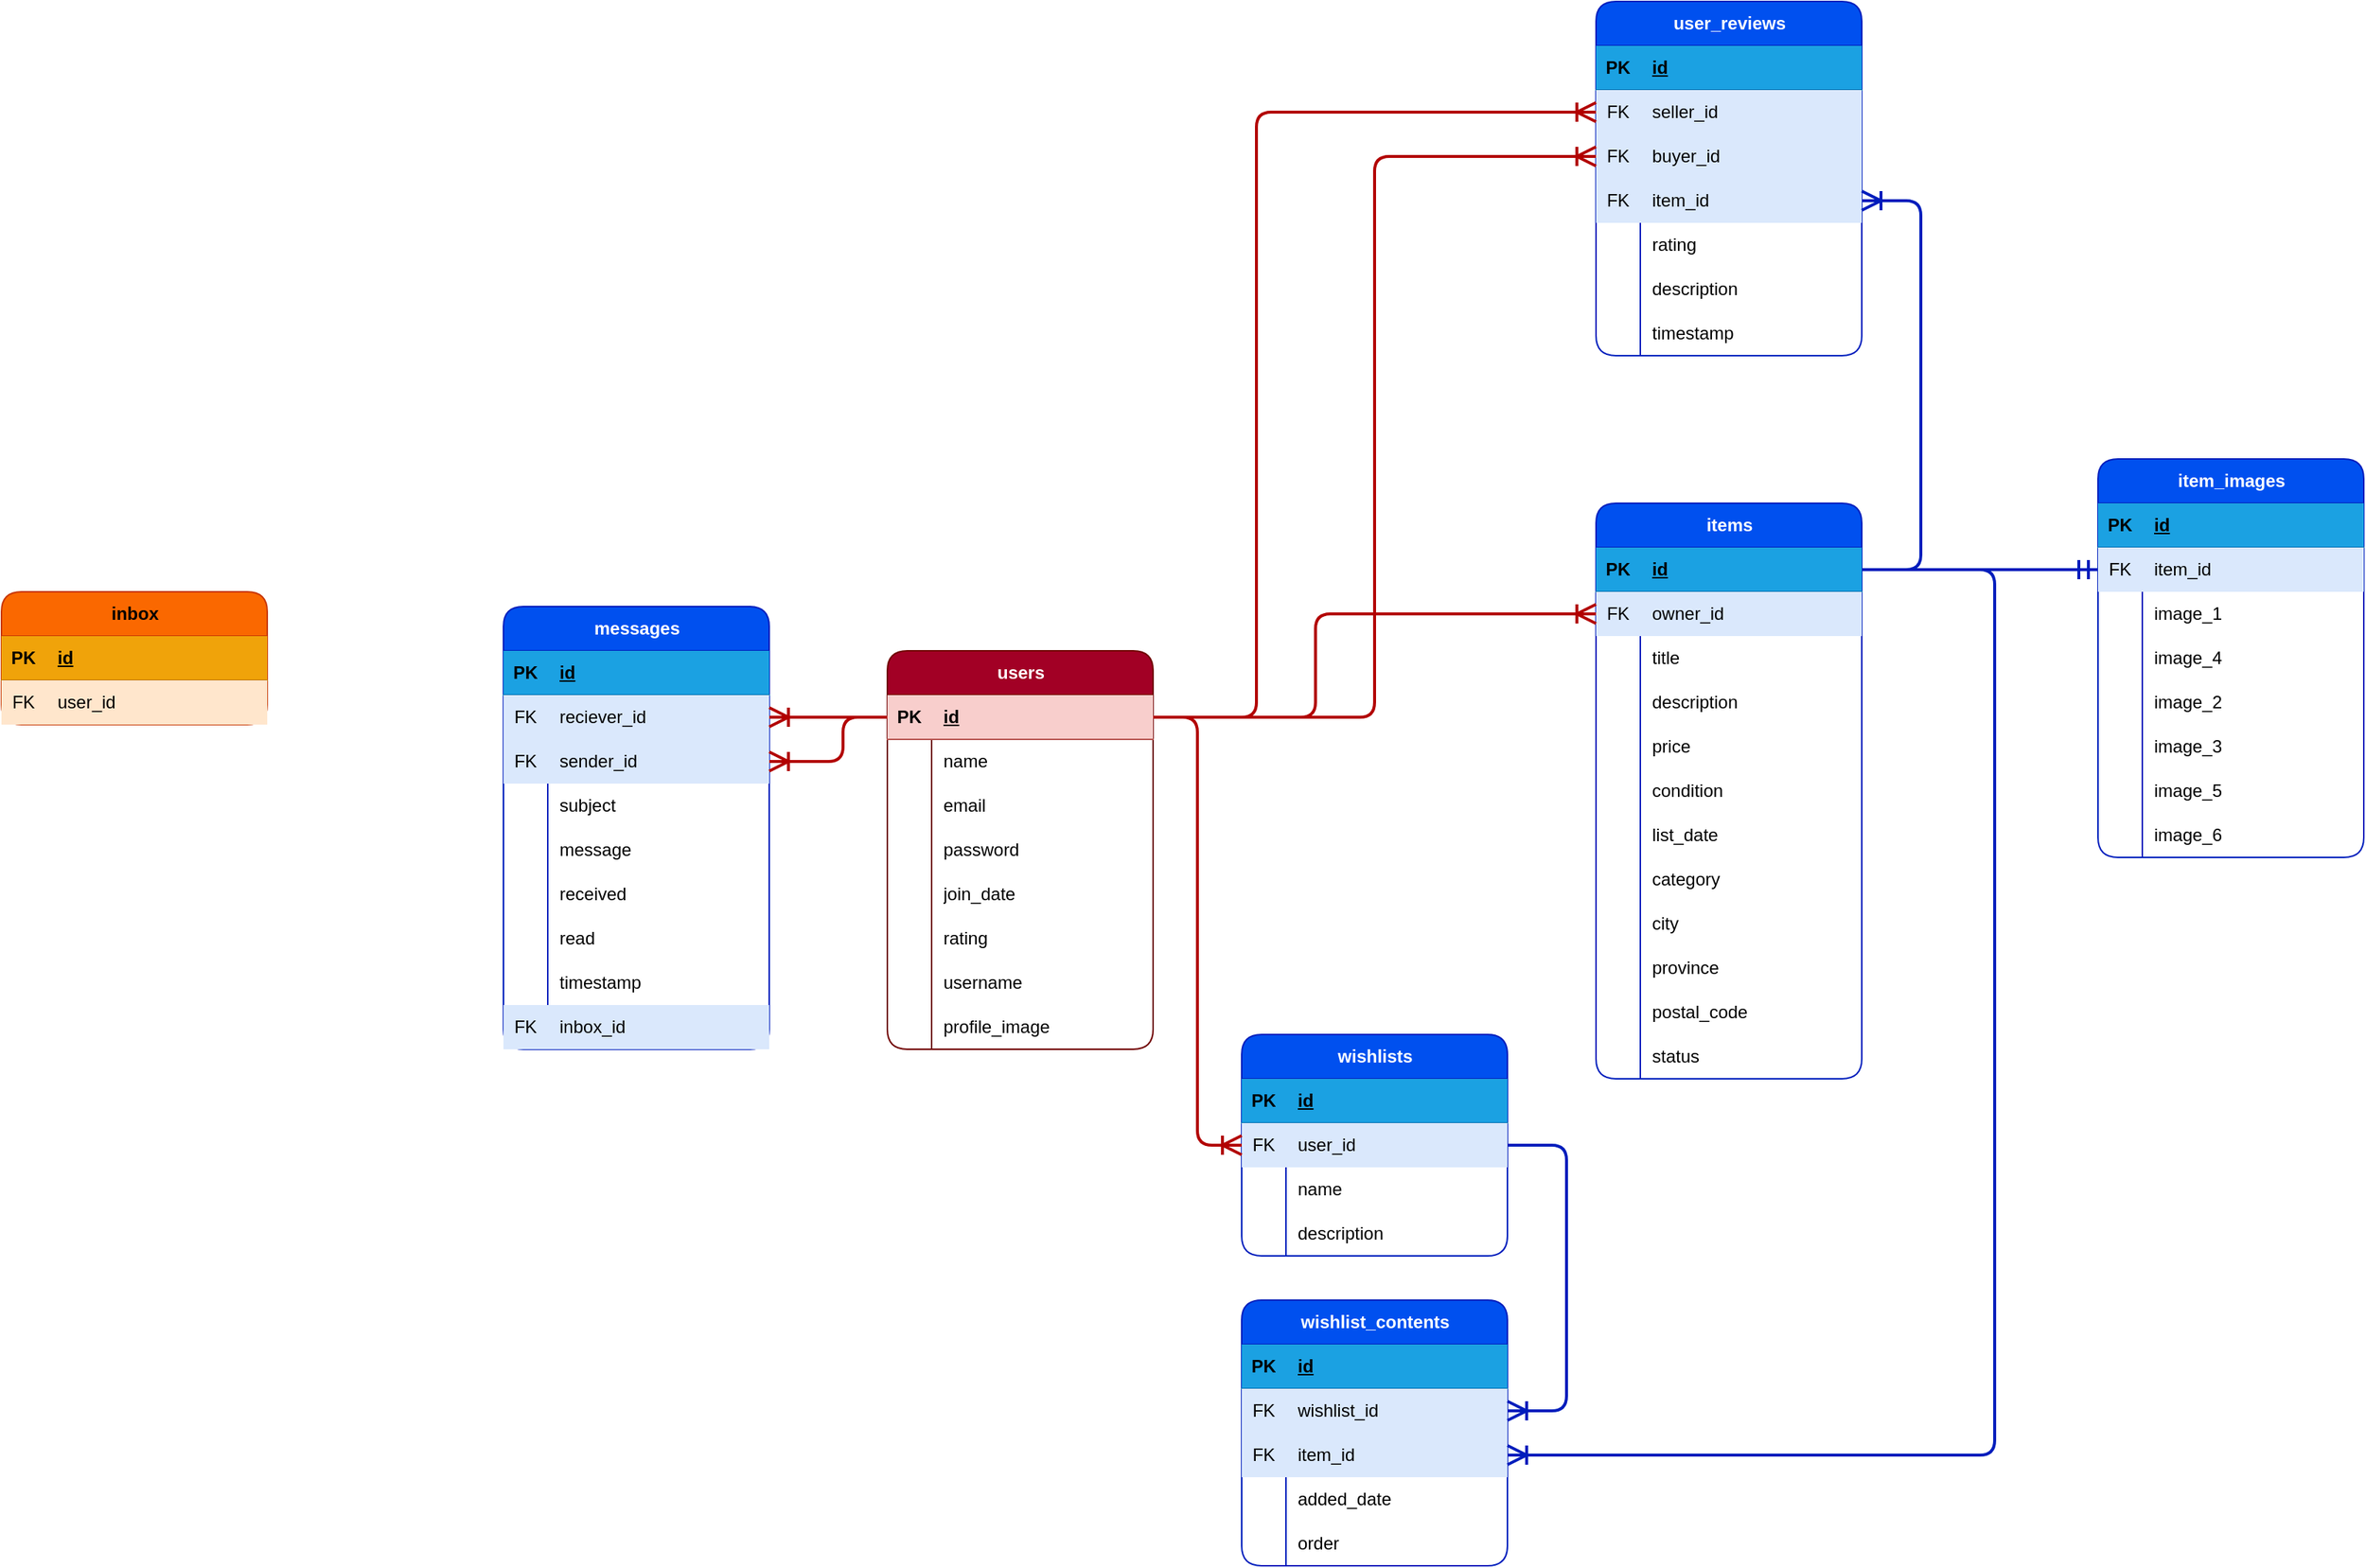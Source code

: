 <mxfile version="21.6.5" type="device">
  <diagram id="R2lEEEUBdFMjLlhIrx00" name="Page-1">
    <mxGraphModel dx="2060" dy="790" grid="1" gridSize="10" guides="1" tooltips="1" connect="1" arrows="1" fold="1" page="0" pageScale="1" pageWidth="850" pageHeight="1100" math="0" shadow="0" extFonts="Permanent Marker^https://fonts.googleapis.com/css?family=Permanent+Marker">
      <root>
        <mxCell id="0" />
        <mxCell id="1" parent="0" />
        <mxCell id="rrOnC0TyA2qPDn6UeXQW-1" value="users" style="shape=table;startSize=30;container=1;collapsible=1;childLayout=tableLayout;fixedRows=1;rowLines=0;fontStyle=1;align=center;resizeLast=1;html=1;fillColor=#a20025;fontColor=#ffffff;strokeColor=#6F0000;rounded=1;" parent="1" vertex="1">
          <mxGeometry x="880" y="1200" width="180" height="270" as="geometry" />
        </mxCell>
        <mxCell id="rrOnC0TyA2qPDn6UeXQW-2" value="" style="shape=tableRow;horizontal=0;startSize=0;swimlaneHead=0;swimlaneBody=0;fillColor=#f8cecc;collapsible=0;dropTarget=0;points=[[0,0.5],[1,0.5]];portConstraint=eastwest;top=0;left=0;right=0;bottom=1;strokeColor=#b85450;" parent="rrOnC0TyA2qPDn6UeXQW-1" vertex="1">
          <mxGeometry y="30" width="180" height="30" as="geometry" />
        </mxCell>
        <mxCell id="rrOnC0TyA2qPDn6UeXQW-3" value="PK" style="shape=partialRectangle;connectable=0;fillColor=none;top=0;left=0;bottom=0;right=0;fontStyle=1;overflow=hidden;whiteSpace=wrap;html=1;" parent="rrOnC0TyA2qPDn6UeXQW-2" vertex="1">
          <mxGeometry width="30" height="30" as="geometry">
            <mxRectangle width="30" height="30" as="alternateBounds" />
          </mxGeometry>
        </mxCell>
        <mxCell id="rrOnC0TyA2qPDn6UeXQW-4" value="id" style="shape=partialRectangle;connectable=0;fillColor=none;top=0;left=0;bottom=0;right=0;align=left;spacingLeft=6;fontStyle=5;overflow=hidden;whiteSpace=wrap;html=1;" parent="rrOnC0TyA2qPDn6UeXQW-2" vertex="1">
          <mxGeometry x="30" width="150" height="30" as="geometry">
            <mxRectangle width="150" height="30" as="alternateBounds" />
          </mxGeometry>
        </mxCell>
        <mxCell id="rrOnC0TyA2qPDn6UeXQW-5" value="" style="shape=tableRow;horizontal=0;startSize=0;swimlaneHead=0;swimlaneBody=0;fillColor=none;collapsible=0;dropTarget=0;points=[[0,0.5],[1,0.5]];portConstraint=eastwest;top=0;left=0;right=0;bottom=0;" parent="rrOnC0TyA2qPDn6UeXQW-1" vertex="1">
          <mxGeometry y="60" width="180" height="30" as="geometry" />
        </mxCell>
        <mxCell id="rrOnC0TyA2qPDn6UeXQW-6" value="" style="shape=partialRectangle;connectable=0;fillColor=none;top=0;left=0;bottom=0;right=0;editable=1;overflow=hidden;whiteSpace=wrap;html=1;" parent="rrOnC0TyA2qPDn6UeXQW-5" vertex="1">
          <mxGeometry width="30" height="30" as="geometry">
            <mxRectangle width="30" height="30" as="alternateBounds" />
          </mxGeometry>
        </mxCell>
        <mxCell id="rrOnC0TyA2qPDn6UeXQW-7" value="name" style="shape=partialRectangle;connectable=0;fillColor=none;top=0;left=0;bottom=0;right=0;align=left;spacingLeft=6;overflow=hidden;whiteSpace=wrap;html=1;" parent="rrOnC0TyA2qPDn6UeXQW-5" vertex="1">
          <mxGeometry x="30" width="150" height="30" as="geometry">
            <mxRectangle width="150" height="30" as="alternateBounds" />
          </mxGeometry>
        </mxCell>
        <mxCell id="rrOnC0TyA2qPDn6UeXQW-8" value="" style="shape=tableRow;horizontal=0;startSize=0;swimlaneHead=0;swimlaneBody=0;fillColor=none;collapsible=0;dropTarget=0;points=[[0,0.5],[1,0.5]];portConstraint=eastwest;top=0;left=0;right=0;bottom=0;" parent="rrOnC0TyA2qPDn6UeXQW-1" vertex="1">
          <mxGeometry y="90" width="180" height="30" as="geometry" />
        </mxCell>
        <mxCell id="rrOnC0TyA2qPDn6UeXQW-9" value="" style="shape=partialRectangle;connectable=0;fillColor=none;top=0;left=0;bottom=0;right=0;editable=1;overflow=hidden;whiteSpace=wrap;html=1;" parent="rrOnC0TyA2qPDn6UeXQW-8" vertex="1">
          <mxGeometry width="30" height="30" as="geometry">
            <mxRectangle width="30" height="30" as="alternateBounds" />
          </mxGeometry>
        </mxCell>
        <mxCell id="rrOnC0TyA2qPDn6UeXQW-10" value="email" style="shape=partialRectangle;connectable=0;fillColor=none;top=0;left=0;bottom=0;right=0;align=left;spacingLeft=6;overflow=hidden;whiteSpace=wrap;html=1;" parent="rrOnC0TyA2qPDn6UeXQW-8" vertex="1">
          <mxGeometry x="30" width="150" height="30" as="geometry">
            <mxRectangle width="150" height="30" as="alternateBounds" />
          </mxGeometry>
        </mxCell>
        <mxCell id="5U57SHJmJgChURhvs6W0-65" value="" style="shape=tableRow;horizontal=0;startSize=0;swimlaneHead=0;swimlaneBody=0;fillColor=none;collapsible=0;dropTarget=0;points=[[0,0.5],[1,0.5]];portConstraint=eastwest;top=0;left=0;right=0;bottom=0;" parent="rrOnC0TyA2qPDn6UeXQW-1" vertex="1">
          <mxGeometry y="120" width="180" height="30" as="geometry" />
        </mxCell>
        <mxCell id="5U57SHJmJgChURhvs6W0-66" value="" style="shape=partialRectangle;connectable=0;fillColor=none;top=0;left=0;bottom=0;right=0;editable=1;overflow=hidden;whiteSpace=wrap;html=1;" parent="5U57SHJmJgChURhvs6W0-65" vertex="1">
          <mxGeometry width="30" height="30" as="geometry">
            <mxRectangle width="30" height="30" as="alternateBounds" />
          </mxGeometry>
        </mxCell>
        <mxCell id="5U57SHJmJgChURhvs6W0-67" value="password" style="shape=partialRectangle;connectable=0;fillColor=none;top=0;left=0;bottom=0;right=0;align=left;spacingLeft=6;overflow=hidden;whiteSpace=wrap;html=1;" parent="5U57SHJmJgChURhvs6W0-65" vertex="1">
          <mxGeometry x="30" width="150" height="30" as="geometry">
            <mxRectangle width="150" height="30" as="alternateBounds" />
          </mxGeometry>
        </mxCell>
        <mxCell id="5U57SHJmJgChURhvs6W0-71" value="" style="shape=tableRow;horizontal=0;startSize=0;swimlaneHead=0;swimlaneBody=0;fillColor=none;collapsible=0;dropTarget=0;points=[[0,0.5],[1,0.5]];portConstraint=eastwest;top=0;left=0;right=0;bottom=0;" parent="rrOnC0TyA2qPDn6UeXQW-1" vertex="1">
          <mxGeometry y="150" width="180" height="30" as="geometry" />
        </mxCell>
        <mxCell id="5U57SHJmJgChURhvs6W0-72" value="" style="shape=partialRectangle;connectable=0;fillColor=none;top=0;left=0;bottom=0;right=0;editable=1;overflow=hidden;whiteSpace=wrap;html=1;" parent="5U57SHJmJgChURhvs6W0-71" vertex="1">
          <mxGeometry width="30" height="30" as="geometry">
            <mxRectangle width="30" height="30" as="alternateBounds" />
          </mxGeometry>
        </mxCell>
        <mxCell id="5U57SHJmJgChURhvs6W0-73" value="join_date" style="shape=partialRectangle;connectable=0;fillColor=none;top=0;left=0;bottom=0;right=0;align=left;spacingLeft=6;overflow=hidden;whiteSpace=wrap;html=1;" parent="5U57SHJmJgChURhvs6W0-71" vertex="1">
          <mxGeometry x="30" width="150" height="30" as="geometry">
            <mxRectangle width="150" height="30" as="alternateBounds" />
          </mxGeometry>
        </mxCell>
        <mxCell id="5U57SHJmJgChURhvs6W0-68" value="" style="shape=tableRow;horizontal=0;startSize=0;swimlaneHead=0;swimlaneBody=0;fillColor=none;collapsible=0;dropTarget=0;points=[[0,0.5],[1,0.5]];portConstraint=eastwest;top=0;left=0;right=0;bottom=0;" parent="rrOnC0TyA2qPDn6UeXQW-1" vertex="1">
          <mxGeometry y="180" width="180" height="30" as="geometry" />
        </mxCell>
        <mxCell id="5U57SHJmJgChURhvs6W0-69" value="" style="shape=partialRectangle;connectable=0;fillColor=none;top=0;left=0;bottom=0;right=0;editable=1;overflow=hidden;whiteSpace=wrap;html=1;" parent="5U57SHJmJgChURhvs6W0-68" vertex="1">
          <mxGeometry width="30" height="30" as="geometry">
            <mxRectangle width="30" height="30" as="alternateBounds" />
          </mxGeometry>
        </mxCell>
        <mxCell id="5U57SHJmJgChURhvs6W0-70" value="rating" style="shape=partialRectangle;connectable=0;fillColor=none;top=0;left=0;bottom=0;right=0;align=left;spacingLeft=6;overflow=hidden;whiteSpace=wrap;html=1;" parent="5U57SHJmJgChURhvs6W0-68" vertex="1">
          <mxGeometry x="30" width="150" height="30" as="geometry">
            <mxRectangle width="150" height="30" as="alternateBounds" />
          </mxGeometry>
        </mxCell>
        <mxCell id="5U57SHJmJgChURhvs6W0-173" value="" style="shape=tableRow;horizontal=0;startSize=0;swimlaneHead=0;swimlaneBody=0;fillColor=none;collapsible=0;dropTarget=0;points=[[0,0.5],[1,0.5]];portConstraint=eastwest;top=0;left=0;right=0;bottom=0;" parent="rrOnC0TyA2qPDn6UeXQW-1" vertex="1">
          <mxGeometry y="210" width="180" height="30" as="geometry" />
        </mxCell>
        <mxCell id="5U57SHJmJgChURhvs6W0-174" value="" style="shape=partialRectangle;connectable=0;fillColor=none;top=0;left=0;bottom=0;right=0;editable=1;overflow=hidden;whiteSpace=wrap;html=1;" parent="5U57SHJmJgChURhvs6W0-173" vertex="1">
          <mxGeometry width="30" height="30" as="geometry">
            <mxRectangle width="30" height="30" as="alternateBounds" />
          </mxGeometry>
        </mxCell>
        <mxCell id="5U57SHJmJgChURhvs6W0-175" value="username" style="shape=partialRectangle;connectable=0;fillColor=none;top=0;left=0;bottom=0;right=0;align=left;spacingLeft=6;overflow=hidden;whiteSpace=wrap;html=1;" parent="5U57SHJmJgChURhvs6W0-173" vertex="1">
          <mxGeometry x="30" width="150" height="30" as="geometry">
            <mxRectangle width="150" height="30" as="alternateBounds" />
          </mxGeometry>
        </mxCell>
        <mxCell id="9cGzZxj3qo5kOvhUfiZP-32" value="" style="shape=tableRow;horizontal=0;startSize=0;swimlaneHead=0;swimlaneBody=0;fillColor=none;collapsible=0;dropTarget=0;points=[[0,0.5],[1,0.5]];portConstraint=eastwest;top=0;left=0;right=0;bottom=0;" parent="rrOnC0TyA2qPDn6UeXQW-1" vertex="1">
          <mxGeometry y="240" width="180" height="30" as="geometry" />
        </mxCell>
        <mxCell id="9cGzZxj3qo5kOvhUfiZP-33" value="" style="shape=partialRectangle;connectable=0;fillColor=none;top=0;left=0;bottom=0;right=0;editable=1;overflow=hidden;whiteSpace=wrap;html=1;" parent="9cGzZxj3qo5kOvhUfiZP-32" vertex="1">
          <mxGeometry width="30" height="30" as="geometry">
            <mxRectangle width="30" height="30" as="alternateBounds" />
          </mxGeometry>
        </mxCell>
        <mxCell id="9cGzZxj3qo5kOvhUfiZP-34" value="profile_image" style="shape=partialRectangle;connectable=0;fillColor=none;top=0;left=0;bottom=0;right=0;align=left;spacingLeft=6;overflow=hidden;whiteSpace=wrap;html=1;" parent="9cGzZxj3qo5kOvhUfiZP-32" vertex="1">
          <mxGeometry x="30" width="150" height="30" as="geometry">
            <mxRectangle width="150" height="30" as="alternateBounds" />
          </mxGeometry>
        </mxCell>
        <mxCell id="rrOnC0TyA2qPDn6UeXQW-14" value="items" style="shape=table;startSize=30;container=1;collapsible=1;childLayout=tableLayout;fixedRows=1;rowLines=0;fontStyle=1;align=center;resizeLast=1;html=1;fillColor=#0050ef;fontColor=#ffffff;strokeColor=#001DBC;rounded=1;" parent="1" vertex="1">
          <mxGeometry x="1360" y="1100" width="180" height="390" as="geometry" />
        </mxCell>
        <mxCell id="rrOnC0TyA2qPDn6UeXQW-15" value="" style="shape=tableRow;horizontal=0;startSize=0;swimlaneHead=0;swimlaneBody=0;fillColor=#1ba1e2;collapsible=0;dropTarget=0;points=[[0,0.5],[1,0.5]];portConstraint=eastwest;top=0;left=0;right=0;bottom=1;fontColor=#ffffff;strokeColor=#006EAF;" parent="rrOnC0TyA2qPDn6UeXQW-14" vertex="1">
          <mxGeometry y="30" width="180" height="30" as="geometry" />
        </mxCell>
        <mxCell id="rrOnC0TyA2qPDn6UeXQW-16" value="PK" style="shape=partialRectangle;connectable=0;fillColor=none;top=0;left=0;bottom=0;right=0;fontStyle=1;overflow=hidden;whiteSpace=wrap;html=1;" parent="rrOnC0TyA2qPDn6UeXQW-15" vertex="1">
          <mxGeometry width="30" height="30" as="geometry">
            <mxRectangle width="30" height="30" as="alternateBounds" />
          </mxGeometry>
        </mxCell>
        <mxCell id="rrOnC0TyA2qPDn6UeXQW-17" value="id" style="shape=partialRectangle;connectable=0;fillColor=none;top=0;left=0;bottom=0;right=0;align=left;spacingLeft=6;fontStyle=5;overflow=hidden;whiteSpace=wrap;html=1;" parent="rrOnC0TyA2qPDn6UeXQW-15" vertex="1">
          <mxGeometry x="30" width="150" height="30" as="geometry">
            <mxRectangle width="150" height="30" as="alternateBounds" />
          </mxGeometry>
        </mxCell>
        <mxCell id="rrOnC0TyA2qPDn6UeXQW-18" value="" style="shape=tableRow;horizontal=0;startSize=0;swimlaneHead=0;swimlaneBody=0;fillColor=#dae8fc;collapsible=0;dropTarget=0;points=[[0,0.5],[1,0.5]];portConstraint=eastwest;top=0;left=0;right=0;bottom=0;strokeColor=#6c8ebf;" parent="rrOnC0TyA2qPDn6UeXQW-14" vertex="1">
          <mxGeometry y="60" width="180" height="30" as="geometry" />
        </mxCell>
        <mxCell id="rrOnC0TyA2qPDn6UeXQW-19" value="FK" style="shape=partialRectangle;connectable=0;fillColor=none;top=0;left=0;bottom=0;right=0;editable=1;overflow=hidden;whiteSpace=wrap;html=1;" parent="rrOnC0TyA2qPDn6UeXQW-18" vertex="1">
          <mxGeometry width="30" height="30" as="geometry">
            <mxRectangle width="30" height="30" as="alternateBounds" />
          </mxGeometry>
        </mxCell>
        <mxCell id="rrOnC0TyA2qPDn6UeXQW-20" value="owner_id" style="shape=partialRectangle;connectable=0;fillColor=none;top=0;left=0;bottom=0;right=0;align=left;spacingLeft=6;overflow=hidden;whiteSpace=wrap;html=1;" parent="rrOnC0TyA2qPDn6UeXQW-18" vertex="1">
          <mxGeometry x="30" width="150" height="30" as="geometry">
            <mxRectangle width="150" height="30" as="alternateBounds" />
          </mxGeometry>
        </mxCell>
        <mxCell id="rrOnC0TyA2qPDn6UeXQW-21" value="" style="shape=tableRow;horizontal=0;startSize=0;swimlaneHead=0;swimlaneBody=0;fillColor=none;collapsible=0;dropTarget=0;points=[[0,0.5],[1,0.5]];portConstraint=eastwest;top=0;left=0;right=0;bottom=0;" parent="rrOnC0TyA2qPDn6UeXQW-14" vertex="1">
          <mxGeometry y="90" width="180" height="30" as="geometry" />
        </mxCell>
        <mxCell id="rrOnC0TyA2qPDn6UeXQW-22" value="" style="shape=partialRectangle;connectable=0;fillColor=none;top=0;left=0;bottom=0;right=0;editable=1;overflow=hidden;whiteSpace=wrap;html=1;" parent="rrOnC0TyA2qPDn6UeXQW-21" vertex="1">
          <mxGeometry width="30" height="30" as="geometry">
            <mxRectangle width="30" height="30" as="alternateBounds" />
          </mxGeometry>
        </mxCell>
        <mxCell id="rrOnC0TyA2qPDn6UeXQW-23" value="title" style="shape=partialRectangle;connectable=0;fillColor=none;top=0;left=0;bottom=0;right=0;align=left;spacingLeft=6;overflow=hidden;whiteSpace=wrap;html=1;" parent="rrOnC0TyA2qPDn6UeXQW-21" vertex="1">
          <mxGeometry x="30" width="150" height="30" as="geometry">
            <mxRectangle width="150" height="30" as="alternateBounds" />
          </mxGeometry>
        </mxCell>
        <mxCell id="rrOnC0TyA2qPDn6UeXQW-24" value="" style="shape=tableRow;horizontal=0;startSize=0;swimlaneHead=0;swimlaneBody=0;fillColor=none;collapsible=0;dropTarget=0;points=[[0,0.5],[1,0.5]];portConstraint=eastwest;top=0;left=0;right=0;bottom=0;" parent="rrOnC0TyA2qPDn6UeXQW-14" vertex="1">
          <mxGeometry y="120" width="180" height="30" as="geometry" />
        </mxCell>
        <mxCell id="rrOnC0TyA2qPDn6UeXQW-25" value="" style="shape=partialRectangle;connectable=0;fillColor=none;top=0;left=0;bottom=0;right=0;editable=1;overflow=hidden;whiteSpace=wrap;html=1;" parent="rrOnC0TyA2qPDn6UeXQW-24" vertex="1">
          <mxGeometry width="30" height="30" as="geometry">
            <mxRectangle width="30" height="30" as="alternateBounds" />
          </mxGeometry>
        </mxCell>
        <mxCell id="rrOnC0TyA2qPDn6UeXQW-26" value="description" style="shape=partialRectangle;connectable=0;fillColor=none;top=0;left=0;bottom=0;right=0;align=left;spacingLeft=6;overflow=hidden;whiteSpace=wrap;html=1;" parent="rrOnC0TyA2qPDn6UeXQW-24" vertex="1">
          <mxGeometry x="30" width="150" height="30" as="geometry">
            <mxRectangle width="150" height="30" as="alternateBounds" />
          </mxGeometry>
        </mxCell>
        <mxCell id="5U57SHJmJgChURhvs6W0-14" value="" style="shape=tableRow;horizontal=0;startSize=0;swimlaneHead=0;swimlaneBody=0;fillColor=none;collapsible=0;dropTarget=0;points=[[0,0.5],[1,0.5]];portConstraint=eastwest;top=0;left=0;right=0;bottom=0;" parent="rrOnC0TyA2qPDn6UeXQW-14" vertex="1">
          <mxGeometry y="150" width="180" height="30" as="geometry" />
        </mxCell>
        <mxCell id="5U57SHJmJgChURhvs6W0-15" value="" style="shape=partialRectangle;connectable=0;fillColor=none;top=0;left=0;bottom=0;right=0;editable=1;overflow=hidden;whiteSpace=wrap;html=1;" parent="5U57SHJmJgChURhvs6W0-14" vertex="1">
          <mxGeometry width="30" height="30" as="geometry">
            <mxRectangle width="30" height="30" as="alternateBounds" />
          </mxGeometry>
        </mxCell>
        <mxCell id="5U57SHJmJgChURhvs6W0-16" value="price" style="shape=partialRectangle;connectable=0;fillColor=none;top=0;left=0;bottom=0;right=0;align=left;spacingLeft=6;overflow=hidden;whiteSpace=wrap;html=1;" parent="5U57SHJmJgChURhvs6W0-14" vertex="1">
          <mxGeometry x="30" width="150" height="30" as="geometry">
            <mxRectangle width="150" height="30" as="alternateBounds" />
          </mxGeometry>
        </mxCell>
        <mxCell id="5U57SHJmJgChURhvs6W0-23" value="" style="shape=tableRow;horizontal=0;startSize=0;swimlaneHead=0;swimlaneBody=0;fillColor=none;collapsible=0;dropTarget=0;points=[[0,0.5],[1,0.5]];portConstraint=eastwest;top=0;left=0;right=0;bottom=0;" parent="rrOnC0TyA2qPDn6UeXQW-14" vertex="1">
          <mxGeometry y="180" width="180" height="30" as="geometry" />
        </mxCell>
        <mxCell id="5U57SHJmJgChURhvs6W0-24" value="" style="shape=partialRectangle;connectable=0;fillColor=none;top=0;left=0;bottom=0;right=0;editable=1;overflow=hidden;whiteSpace=wrap;html=1;" parent="5U57SHJmJgChURhvs6W0-23" vertex="1">
          <mxGeometry width="30" height="30" as="geometry">
            <mxRectangle width="30" height="30" as="alternateBounds" />
          </mxGeometry>
        </mxCell>
        <mxCell id="5U57SHJmJgChURhvs6W0-25" value="condition" style="shape=partialRectangle;connectable=0;fillColor=none;top=0;left=0;bottom=0;right=0;align=left;spacingLeft=6;overflow=hidden;whiteSpace=wrap;html=1;" parent="5U57SHJmJgChURhvs6W0-23" vertex="1">
          <mxGeometry x="30" width="150" height="30" as="geometry">
            <mxRectangle width="150" height="30" as="alternateBounds" />
          </mxGeometry>
        </mxCell>
        <mxCell id="5U57SHJmJgChURhvs6W0-17" value="" style="shape=tableRow;horizontal=0;startSize=0;swimlaneHead=0;swimlaneBody=0;fillColor=none;collapsible=0;dropTarget=0;points=[[0,0.5],[1,0.5]];portConstraint=eastwest;top=0;left=0;right=0;bottom=0;" parent="rrOnC0TyA2qPDn6UeXQW-14" vertex="1">
          <mxGeometry y="210" width="180" height="30" as="geometry" />
        </mxCell>
        <mxCell id="5U57SHJmJgChURhvs6W0-18" value="" style="shape=partialRectangle;connectable=0;fillColor=none;top=0;left=0;bottom=0;right=0;editable=1;overflow=hidden;whiteSpace=wrap;html=1;" parent="5U57SHJmJgChURhvs6W0-17" vertex="1">
          <mxGeometry width="30" height="30" as="geometry">
            <mxRectangle width="30" height="30" as="alternateBounds" />
          </mxGeometry>
        </mxCell>
        <mxCell id="5U57SHJmJgChURhvs6W0-19" value="list_date" style="shape=partialRectangle;connectable=0;fillColor=none;top=0;left=0;bottom=0;right=0;align=left;spacingLeft=6;overflow=hidden;whiteSpace=wrap;html=1;" parent="5U57SHJmJgChURhvs6W0-17" vertex="1">
          <mxGeometry x="30" width="150" height="30" as="geometry">
            <mxRectangle width="150" height="30" as="alternateBounds" />
          </mxGeometry>
        </mxCell>
        <mxCell id="5U57SHJmJgChURhvs6W0-26" value="" style="shape=tableRow;horizontal=0;startSize=0;swimlaneHead=0;swimlaneBody=0;fillColor=none;collapsible=0;dropTarget=0;points=[[0,0.5],[1,0.5]];portConstraint=eastwest;top=0;left=0;right=0;bottom=0;" parent="rrOnC0TyA2qPDn6UeXQW-14" vertex="1">
          <mxGeometry y="240" width="180" height="30" as="geometry" />
        </mxCell>
        <mxCell id="5U57SHJmJgChURhvs6W0-27" value="" style="shape=partialRectangle;connectable=0;fillColor=none;top=0;left=0;bottom=0;right=0;editable=1;overflow=hidden;whiteSpace=wrap;html=1;" parent="5U57SHJmJgChURhvs6W0-26" vertex="1">
          <mxGeometry width="30" height="30" as="geometry">
            <mxRectangle width="30" height="30" as="alternateBounds" />
          </mxGeometry>
        </mxCell>
        <mxCell id="5U57SHJmJgChURhvs6W0-28" value="category" style="shape=partialRectangle;connectable=0;fillColor=none;top=0;left=0;bottom=0;right=0;align=left;spacingLeft=6;overflow=hidden;whiteSpace=wrap;html=1;" parent="5U57SHJmJgChURhvs6W0-26" vertex="1">
          <mxGeometry x="30" width="150" height="30" as="geometry">
            <mxRectangle width="150" height="30" as="alternateBounds" />
          </mxGeometry>
        </mxCell>
        <mxCell id="F_0ud0gBfEGo_Y6ZXyvv-4" value="" style="shape=tableRow;horizontal=0;startSize=0;swimlaneHead=0;swimlaneBody=0;fillColor=none;collapsible=0;dropTarget=0;points=[[0,0.5],[1,0.5]];portConstraint=eastwest;top=0;left=0;right=0;bottom=0;" vertex="1" parent="rrOnC0TyA2qPDn6UeXQW-14">
          <mxGeometry y="270" width="180" height="30" as="geometry" />
        </mxCell>
        <mxCell id="F_0ud0gBfEGo_Y6ZXyvv-5" value="" style="shape=partialRectangle;connectable=0;fillColor=none;top=0;left=0;bottom=0;right=0;editable=1;overflow=hidden;whiteSpace=wrap;html=1;" vertex="1" parent="F_0ud0gBfEGo_Y6ZXyvv-4">
          <mxGeometry width="30" height="30" as="geometry">
            <mxRectangle width="30" height="30" as="alternateBounds" />
          </mxGeometry>
        </mxCell>
        <mxCell id="F_0ud0gBfEGo_Y6ZXyvv-6" value="city" style="shape=partialRectangle;connectable=0;fillColor=none;top=0;left=0;bottom=0;right=0;align=left;spacingLeft=6;overflow=hidden;whiteSpace=wrap;html=1;" vertex="1" parent="F_0ud0gBfEGo_Y6ZXyvv-4">
          <mxGeometry x="30" width="150" height="30" as="geometry">
            <mxRectangle width="150" height="30" as="alternateBounds" />
          </mxGeometry>
        </mxCell>
        <mxCell id="F_0ud0gBfEGo_Y6ZXyvv-7" value="" style="shape=tableRow;horizontal=0;startSize=0;swimlaneHead=0;swimlaneBody=0;fillColor=none;collapsible=0;dropTarget=0;points=[[0,0.5],[1,0.5]];portConstraint=eastwest;top=0;left=0;right=0;bottom=0;" vertex="1" parent="rrOnC0TyA2qPDn6UeXQW-14">
          <mxGeometry y="300" width="180" height="30" as="geometry" />
        </mxCell>
        <mxCell id="F_0ud0gBfEGo_Y6ZXyvv-8" value="" style="shape=partialRectangle;connectable=0;fillColor=none;top=0;left=0;bottom=0;right=0;editable=1;overflow=hidden;whiteSpace=wrap;html=1;" vertex="1" parent="F_0ud0gBfEGo_Y6ZXyvv-7">
          <mxGeometry width="30" height="30" as="geometry">
            <mxRectangle width="30" height="30" as="alternateBounds" />
          </mxGeometry>
        </mxCell>
        <mxCell id="F_0ud0gBfEGo_Y6ZXyvv-9" value="province" style="shape=partialRectangle;connectable=0;fillColor=none;top=0;left=0;bottom=0;right=0;align=left;spacingLeft=6;overflow=hidden;whiteSpace=wrap;html=1;" vertex="1" parent="F_0ud0gBfEGo_Y6ZXyvv-7">
          <mxGeometry x="30" width="150" height="30" as="geometry">
            <mxRectangle width="150" height="30" as="alternateBounds" />
          </mxGeometry>
        </mxCell>
        <mxCell id="F_0ud0gBfEGo_Y6ZXyvv-15" value="" style="shape=tableRow;horizontal=0;startSize=0;swimlaneHead=0;swimlaneBody=0;fillColor=none;collapsible=0;dropTarget=0;points=[[0,0.5],[1,0.5]];portConstraint=eastwest;top=0;left=0;right=0;bottom=0;" vertex="1" parent="rrOnC0TyA2qPDn6UeXQW-14">
          <mxGeometry y="330" width="180" height="30" as="geometry" />
        </mxCell>
        <mxCell id="F_0ud0gBfEGo_Y6ZXyvv-16" value="" style="shape=partialRectangle;connectable=0;fillColor=none;top=0;left=0;bottom=0;right=0;editable=1;overflow=hidden;whiteSpace=wrap;html=1;" vertex="1" parent="F_0ud0gBfEGo_Y6ZXyvv-15">
          <mxGeometry width="30" height="30" as="geometry">
            <mxRectangle width="30" height="30" as="alternateBounds" />
          </mxGeometry>
        </mxCell>
        <mxCell id="F_0ud0gBfEGo_Y6ZXyvv-17" value="postal_code" style="shape=partialRectangle;connectable=0;fillColor=none;top=0;left=0;bottom=0;right=0;align=left;spacingLeft=6;overflow=hidden;whiteSpace=wrap;html=1;" vertex="1" parent="F_0ud0gBfEGo_Y6ZXyvv-15">
          <mxGeometry x="30" width="150" height="30" as="geometry">
            <mxRectangle width="150" height="30" as="alternateBounds" />
          </mxGeometry>
        </mxCell>
        <mxCell id="5U57SHJmJgChURhvs6W0-20" value="" style="shape=tableRow;horizontal=0;startSize=0;swimlaneHead=0;swimlaneBody=0;fillColor=none;collapsible=0;dropTarget=0;points=[[0,0.5],[1,0.5]];portConstraint=eastwest;top=0;left=0;right=0;bottom=0;" parent="rrOnC0TyA2qPDn6UeXQW-14" vertex="1">
          <mxGeometry y="360" width="180" height="30" as="geometry" />
        </mxCell>
        <mxCell id="5U57SHJmJgChURhvs6W0-21" value="" style="shape=partialRectangle;connectable=0;fillColor=none;top=0;left=0;bottom=0;right=0;editable=1;overflow=hidden;whiteSpace=wrap;html=1;" parent="5U57SHJmJgChURhvs6W0-20" vertex="1">
          <mxGeometry width="30" height="30" as="geometry">
            <mxRectangle width="30" height="30" as="alternateBounds" />
          </mxGeometry>
        </mxCell>
        <mxCell id="5U57SHJmJgChURhvs6W0-22" value="status" style="shape=partialRectangle;connectable=0;fillColor=none;top=0;left=0;bottom=0;right=0;align=left;spacingLeft=6;overflow=hidden;whiteSpace=wrap;html=1;" parent="5U57SHJmJgChURhvs6W0-20" vertex="1">
          <mxGeometry x="30" width="150" height="30" as="geometry">
            <mxRectangle width="150" height="30" as="alternateBounds" />
          </mxGeometry>
        </mxCell>
        <mxCell id="rrOnC0TyA2qPDn6UeXQW-27" value="inbox" style="shape=table;startSize=30;container=1;collapsible=1;childLayout=tableLayout;fixedRows=1;rowLines=0;fontStyle=1;align=center;resizeLast=1;html=1;rounded=1;fillColor=#fa6800;fontColor=#000000;strokeColor=#C73500;" parent="1" vertex="1">
          <mxGeometry x="280" y="1160" width="180" height="90" as="geometry" />
        </mxCell>
        <mxCell id="rrOnC0TyA2qPDn6UeXQW-28" value="" style="shape=tableRow;horizontal=0;startSize=0;swimlaneHead=0;swimlaneBody=0;fillColor=#f0a30a;collapsible=0;dropTarget=0;points=[[0,0.5],[1,0.5]];portConstraint=eastwest;top=0;left=0;right=0;bottom=1;fontColor=#000000;strokeColor=#BD7000;" parent="rrOnC0TyA2qPDn6UeXQW-27" vertex="1">
          <mxGeometry y="30" width="180" height="30" as="geometry" />
        </mxCell>
        <mxCell id="rrOnC0TyA2qPDn6UeXQW-29" value="PK" style="shape=partialRectangle;connectable=0;fillColor=none;top=0;left=0;bottom=0;right=0;fontStyle=1;overflow=hidden;whiteSpace=wrap;html=1;" parent="rrOnC0TyA2qPDn6UeXQW-28" vertex="1">
          <mxGeometry width="30" height="30" as="geometry">
            <mxRectangle width="30" height="30" as="alternateBounds" />
          </mxGeometry>
        </mxCell>
        <mxCell id="rrOnC0TyA2qPDn6UeXQW-30" value="id" style="shape=partialRectangle;connectable=0;fillColor=none;top=0;left=0;bottom=0;right=0;align=left;spacingLeft=6;fontStyle=5;overflow=hidden;whiteSpace=wrap;html=1;" parent="rrOnC0TyA2qPDn6UeXQW-28" vertex="1">
          <mxGeometry x="30" width="150" height="30" as="geometry">
            <mxRectangle width="150" height="30" as="alternateBounds" />
          </mxGeometry>
        </mxCell>
        <mxCell id="rrOnC0TyA2qPDn6UeXQW-31" value="" style="shape=tableRow;horizontal=0;startSize=0;swimlaneHead=0;swimlaneBody=0;fillColor=#ffe6cc;collapsible=0;dropTarget=0;points=[[0,0.5],[1,0.5]];portConstraint=eastwest;top=0;left=0;right=0;bottom=0;strokeColor=#d79b00;" parent="rrOnC0TyA2qPDn6UeXQW-27" vertex="1">
          <mxGeometry y="60" width="180" height="30" as="geometry" />
        </mxCell>
        <mxCell id="rrOnC0TyA2qPDn6UeXQW-32" value="FK" style="shape=partialRectangle;connectable=0;fillColor=none;top=0;left=0;bottom=0;right=0;editable=1;overflow=hidden;whiteSpace=wrap;html=1;" parent="rrOnC0TyA2qPDn6UeXQW-31" vertex="1">
          <mxGeometry width="30" height="30" as="geometry">
            <mxRectangle width="30" height="30" as="alternateBounds" />
          </mxGeometry>
        </mxCell>
        <mxCell id="rrOnC0TyA2qPDn6UeXQW-33" value="user_id" style="shape=partialRectangle;connectable=0;fillColor=none;top=0;left=0;bottom=0;right=0;align=left;spacingLeft=6;overflow=hidden;whiteSpace=wrap;html=1;" parent="rrOnC0TyA2qPDn6UeXQW-31" vertex="1">
          <mxGeometry x="30" width="150" height="30" as="geometry">
            <mxRectangle width="150" height="30" as="alternateBounds" />
          </mxGeometry>
        </mxCell>
        <mxCell id="rrOnC0TyA2qPDn6UeXQW-66" value="wishlists" style="shape=table;startSize=30;container=1;collapsible=1;childLayout=tableLayout;fixedRows=1;rowLines=0;fontStyle=1;align=center;resizeLast=1;html=1;fillColor=#0050ef;fontColor=#ffffff;strokeColor=#001DBC;rounded=1;" parent="1" vertex="1">
          <mxGeometry x="1120" y="1460" width="180" height="150" as="geometry" />
        </mxCell>
        <mxCell id="rrOnC0TyA2qPDn6UeXQW-67" value="" style="shape=tableRow;horizontal=0;startSize=0;swimlaneHead=0;swimlaneBody=0;fillColor=#1ba1e2;collapsible=0;dropTarget=0;points=[[0,0.5],[1,0.5]];portConstraint=eastwest;top=0;left=0;right=0;bottom=1;fontColor=#ffffff;strokeColor=#006EAF;" parent="rrOnC0TyA2qPDn6UeXQW-66" vertex="1">
          <mxGeometry y="30" width="180" height="30" as="geometry" />
        </mxCell>
        <mxCell id="rrOnC0TyA2qPDn6UeXQW-68" value="PK" style="shape=partialRectangle;connectable=0;fillColor=none;top=0;left=0;bottom=0;right=0;fontStyle=1;overflow=hidden;whiteSpace=wrap;html=1;" parent="rrOnC0TyA2qPDn6UeXQW-67" vertex="1">
          <mxGeometry width="30" height="30" as="geometry">
            <mxRectangle width="30" height="30" as="alternateBounds" />
          </mxGeometry>
        </mxCell>
        <mxCell id="rrOnC0TyA2qPDn6UeXQW-69" value="id" style="shape=partialRectangle;connectable=0;fillColor=none;top=0;left=0;bottom=0;right=0;align=left;spacingLeft=6;fontStyle=5;overflow=hidden;whiteSpace=wrap;html=1;" parent="rrOnC0TyA2qPDn6UeXQW-67" vertex="1">
          <mxGeometry x="30" width="150" height="30" as="geometry">
            <mxRectangle width="150" height="30" as="alternateBounds" />
          </mxGeometry>
        </mxCell>
        <mxCell id="rrOnC0TyA2qPDn6UeXQW-70" value="" style="shape=tableRow;horizontal=0;startSize=0;swimlaneHead=0;swimlaneBody=0;fillColor=#dae8fc;collapsible=0;dropTarget=0;points=[[0,0.5],[1,0.5]];portConstraint=eastwest;top=0;left=0;right=0;bottom=0;strokeColor=#6c8ebf;" parent="rrOnC0TyA2qPDn6UeXQW-66" vertex="1">
          <mxGeometry y="60" width="180" height="30" as="geometry" />
        </mxCell>
        <mxCell id="rrOnC0TyA2qPDn6UeXQW-71" value="FK" style="shape=partialRectangle;connectable=0;fillColor=none;top=0;left=0;bottom=0;right=0;editable=1;overflow=hidden;whiteSpace=wrap;html=1;" parent="rrOnC0TyA2qPDn6UeXQW-70" vertex="1">
          <mxGeometry width="30" height="30" as="geometry">
            <mxRectangle width="30" height="30" as="alternateBounds" />
          </mxGeometry>
        </mxCell>
        <mxCell id="rrOnC0TyA2qPDn6UeXQW-72" value="user_id" style="shape=partialRectangle;connectable=0;fillColor=none;top=0;left=0;bottom=0;right=0;align=left;spacingLeft=6;overflow=hidden;whiteSpace=wrap;html=1;" parent="rrOnC0TyA2qPDn6UeXQW-70" vertex="1">
          <mxGeometry x="30" width="150" height="30" as="geometry">
            <mxRectangle width="150" height="30" as="alternateBounds" />
          </mxGeometry>
        </mxCell>
        <mxCell id="rrOnC0TyA2qPDn6UeXQW-73" value="" style="shape=tableRow;horizontal=0;startSize=0;swimlaneHead=0;swimlaneBody=0;fillColor=none;collapsible=0;dropTarget=0;points=[[0,0.5],[1,0.5]];portConstraint=eastwest;top=0;left=0;right=0;bottom=0;" parent="rrOnC0TyA2qPDn6UeXQW-66" vertex="1">
          <mxGeometry y="90" width="180" height="30" as="geometry" />
        </mxCell>
        <mxCell id="rrOnC0TyA2qPDn6UeXQW-74" value="" style="shape=partialRectangle;connectable=0;fillColor=none;top=0;left=0;bottom=0;right=0;editable=1;overflow=hidden;whiteSpace=wrap;html=1;" parent="rrOnC0TyA2qPDn6UeXQW-73" vertex="1">
          <mxGeometry width="30" height="30" as="geometry">
            <mxRectangle width="30" height="30" as="alternateBounds" />
          </mxGeometry>
        </mxCell>
        <mxCell id="rrOnC0TyA2qPDn6UeXQW-75" value="name" style="shape=partialRectangle;connectable=0;fillColor=none;top=0;left=0;bottom=0;right=0;align=left;spacingLeft=6;overflow=hidden;whiteSpace=wrap;html=1;" parent="rrOnC0TyA2qPDn6UeXQW-73" vertex="1">
          <mxGeometry x="30" width="150" height="30" as="geometry">
            <mxRectangle width="150" height="30" as="alternateBounds" />
          </mxGeometry>
        </mxCell>
        <mxCell id="rrOnC0TyA2qPDn6UeXQW-76" value="" style="shape=tableRow;horizontal=0;startSize=0;swimlaneHead=0;swimlaneBody=0;fillColor=none;collapsible=0;dropTarget=0;points=[[0,0.5],[1,0.5]];portConstraint=eastwest;top=0;left=0;right=0;bottom=0;" parent="rrOnC0TyA2qPDn6UeXQW-66" vertex="1">
          <mxGeometry y="120" width="180" height="30" as="geometry" />
        </mxCell>
        <mxCell id="rrOnC0TyA2qPDn6UeXQW-77" value="" style="shape=partialRectangle;connectable=0;fillColor=none;top=0;left=0;bottom=0;right=0;editable=1;overflow=hidden;whiteSpace=wrap;html=1;" parent="rrOnC0TyA2qPDn6UeXQW-76" vertex="1">
          <mxGeometry width="30" height="30" as="geometry">
            <mxRectangle width="30" height="30" as="alternateBounds" />
          </mxGeometry>
        </mxCell>
        <mxCell id="rrOnC0TyA2qPDn6UeXQW-78" value="description" style="shape=partialRectangle;connectable=0;fillColor=none;top=0;left=0;bottom=0;right=0;align=left;spacingLeft=6;overflow=hidden;whiteSpace=wrap;html=1;" parent="rrOnC0TyA2qPDn6UeXQW-76" vertex="1">
          <mxGeometry x="30" width="150" height="30" as="geometry">
            <mxRectangle width="150" height="30" as="alternateBounds" />
          </mxGeometry>
        </mxCell>
        <mxCell id="5U57SHJmJgChURhvs6W0-1" value="user_reviews" style="shape=table;startSize=30;container=1;collapsible=1;childLayout=tableLayout;fixedRows=1;rowLines=0;fontStyle=1;align=center;resizeLast=1;html=1;fillColor=#0050ef;fontColor=#ffffff;strokeColor=#001DBC;rounded=1;" parent="1" vertex="1">
          <mxGeometry x="1360" y="760" width="180" height="240" as="geometry" />
        </mxCell>
        <mxCell id="5U57SHJmJgChURhvs6W0-2" value="" style="shape=tableRow;horizontal=0;startSize=0;swimlaneHead=0;swimlaneBody=0;fillColor=#1ba1e2;collapsible=0;dropTarget=0;points=[[0,0.5],[1,0.5]];portConstraint=eastwest;top=0;left=0;right=0;bottom=1;fontColor=#ffffff;strokeColor=#006EAF;" parent="5U57SHJmJgChURhvs6W0-1" vertex="1">
          <mxGeometry y="30" width="180" height="30" as="geometry" />
        </mxCell>
        <mxCell id="5U57SHJmJgChURhvs6W0-3" value="PK" style="shape=partialRectangle;connectable=0;fillColor=none;top=0;left=0;bottom=0;right=0;fontStyle=1;overflow=hidden;whiteSpace=wrap;html=1;" parent="5U57SHJmJgChURhvs6W0-2" vertex="1">
          <mxGeometry width="30" height="30" as="geometry">
            <mxRectangle width="30" height="30" as="alternateBounds" />
          </mxGeometry>
        </mxCell>
        <mxCell id="5U57SHJmJgChURhvs6W0-4" value="id" style="shape=partialRectangle;connectable=0;fillColor=none;top=0;left=0;bottom=0;right=0;align=left;spacingLeft=6;fontStyle=5;overflow=hidden;whiteSpace=wrap;html=1;" parent="5U57SHJmJgChURhvs6W0-2" vertex="1">
          <mxGeometry x="30" width="150" height="30" as="geometry">
            <mxRectangle width="150" height="30" as="alternateBounds" />
          </mxGeometry>
        </mxCell>
        <mxCell id="5U57SHJmJgChURhvs6W0-5" value="" style="shape=tableRow;horizontal=0;startSize=0;swimlaneHead=0;swimlaneBody=0;fillColor=#dae8fc;collapsible=0;dropTarget=0;points=[[0,0.5],[1,0.5]];portConstraint=eastwest;top=0;left=0;right=0;bottom=0;strokeColor=#6c8ebf;" parent="5U57SHJmJgChURhvs6W0-1" vertex="1">
          <mxGeometry y="60" width="180" height="30" as="geometry" />
        </mxCell>
        <mxCell id="5U57SHJmJgChURhvs6W0-6" value="FK" style="shape=partialRectangle;connectable=0;fillColor=none;top=0;left=0;bottom=0;right=0;editable=1;overflow=hidden;whiteSpace=wrap;html=1;" parent="5U57SHJmJgChURhvs6W0-5" vertex="1">
          <mxGeometry width="30" height="30" as="geometry">
            <mxRectangle width="30" height="30" as="alternateBounds" />
          </mxGeometry>
        </mxCell>
        <mxCell id="5U57SHJmJgChURhvs6W0-7" value="seller_id" style="shape=partialRectangle;connectable=0;fillColor=none;top=0;left=0;bottom=0;right=0;align=left;spacingLeft=6;overflow=hidden;whiteSpace=wrap;html=1;" parent="5U57SHJmJgChURhvs6W0-5" vertex="1">
          <mxGeometry x="30" width="150" height="30" as="geometry">
            <mxRectangle width="150" height="30" as="alternateBounds" />
          </mxGeometry>
        </mxCell>
        <mxCell id="5U57SHJmJgChURhvs6W0-238" value="" style="shape=tableRow;horizontal=0;startSize=0;swimlaneHead=0;swimlaneBody=0;fillColor=#dae8fc;collapsible=0;dropTarget=0;points=[[0,0.5],[1,0.5]];portConstraint=eastwest;top=0;left=0;right=0;bottom=0;strokeColor=#6c8ebf;" parent="5U57SHJmJgChURhvs6W0-1" vertex="1">
          <mxGeometry y="90" width="180" height="30" as="geometry" />
        </mxCell>
        <mxCell id="5U57SHJmJgChURhvs6W0-239" value="FK" style="shape=partialRectangle;connectable=0;fillColor=none;top=0;left=0;bottom=0;right=0;editable=1;overflow=hidden;whiteSpace=wrap;html=1;" parent="5U57SHJmJgChURhvs6W0-238" vertex="1">
          <mxGeometry width="30" height="30" as="geometry">
            <mxRectangle width="30" height="30" as="alternateBounds" />
          </mxGeometry>
        </mxCell>
        <mxCell id="5U57SHJmJgChURhvs6W0-240" value="buyer_id" style="shape=partialRectangle;connectable=0;fillColor=none;top=0;left=0;bottom=0;right=0;align=left;spacingLeft=6;overflow=hidden;whiteSpace=wrap;html=1;" parent="5U57SHJmJgChURhvs6W0-238" vertex="1">
          <mxGeometry x="30" width="150" height="30" as="geometry">
            <mxRectangle width="150" height="30" as="alternateBounds" />
          </mxGeometry>
        </mxCell>
        <mxCell id="5U57SHJmJgChURhvs6W0-241" value="" style="shape=tableRow;horizontal=0;startSize=0;swimlaneHead=0;swimlaneBody=0;fillColor=#dae8fc;collapsible=0;dropTarget=0;points=[[0,0.5],[1,0.5]];portConstraint=eastwest;top=0;left=0;right=0;bottom=0;strokeColor=#6c8ebf;" parent="5U57SHJmJgChURhvs6W0-1" vertex="1">
          <mxGeometry y="120" width="180" height="30" as="geometry" />
        </mxCell>
        <mxCell id="5U57SHJmJgChURhvs6W0-242" value="FK" style="shape=partialRectangle;connectable=0;fillColor=none;top=0;left=0;bottom=0;right=0;editable=1;overflow=hidden;whiteSpace=wrap;html=1;" parent="5U57SHJmJgChURhvs6W0-241" vertex="1">
          <mxGeometry width="30" height="30" as="geometry">
            <mxRectangle width="30" height="30" as="alternateBounds" />
          </mxGeometry>
        </mxCell>
        <mxCell id="5U57SHJmJgChURhvs6W0-243" value="item_id" style="shape=partialRectangle;connectable=0;fillColor=none;top=0;left=0;bottom=0;right=0;align=left;spacingLeft=6;overflow=hidden;whiteSpace=wrap;html=1;" parent="5U57SHJmJgChURhvs6W0-241" vertex="1">
          <mxGeometry x="30" width="150" height="30" as="geometry">
            <mxRectangle width="150" height="30" as="alternateBounds" />
          </mxGeometry>
        </mxCell>
        <mxCell id="5U57SHJmJgChURhvs6W0-244" value="" style="shape=tableRow;horizontal=0;startSize=0;swimlaneHead=0;swimlaneBody=0;fillColor=none;collapsible=0;dropTarget=0;points=[[0,0.5],[1,0.5]];portConstraint=eastwest;top=0;left=0;right=0;bottom=0;" parent="5U57SHJmJgChURhvs6W0-1" vertex="1">
          <mxGeometry y="150" width="180" height="30" as="geometry" />
        </mxCell>
        <mxCell id="5U57SHJmJgChURhvs6W0-245" value="" style="shape=partialRectangle;connectable=0;fillColor=none;top=0;left=0;bottom=0;right=0;editable=1;overflow=hidden;whiteSpace=wrap;html=1;" parent="5U57SHJmJgChURhvs6W0-244" vertex="1">
          <mxGeometry width="30" height="30" as="geometry">
            <mxRectangle width="30" height="30" as="alternateBounds" />
          </mxGeometry>
        </mxCell>
        <mxCell id="5U57SHJmJgChURhvs6W0-246" value="rating" style="shape=partialRectangle;connectable=0;fillColor=none;top=0;left=0;bottom=0;right=0;align=left;spacingLeft=6;overflow=hidden;whiteSpace=wrap;html=1;" parent="5U57SHJmJgChURhvs6W0-244" vertex="1">
          <mxGeometry x="30" width="150" height="30" as="geometry">
            <mxRectangle width="150" height="30" as="alternateBounds" />
          </mxGeometry>
        </mxCell>
        <mxCell id="5U57SHJmJgChURhvs6W0-247" value="" style="shape=tableRow;horizontal=0;startSize=0;swimlaneHead=0;swimlaneBody=0;fillColor=none;collapsible=0;dropTarget=0;points=[[0,0.5],[1,0.5]];portConstraint=eastwest;top=0;left=0;right=0;bottom=0;" parent="5U57SHJmJgChURhvs6W0-1" vertex="1">
          <mxGeometry y="180" width="180" height="30" as="geometry" />
        </mxCell>
        <mxCell id="5U57SHJmJgChURhvs6W0-248" value="" style="shape=partialRectangle;connectable=0;fillColor=none;top=0;left=0;bottom=0;right=0;editable=1;overflow=hidden;whiteSpace=wrap;html=1;" parent="5U57SHJmJgChURhvs6W0-247" vertex="1">
          <mxGeometry width="30" height="30" as="geometry">
            <mxRectangle width="30" height="30" as="alternateBounds" />
          </mxGeometry>
        </mxCell>
        <mxCell id="5U57SHJmJgChURhvs6W0-249" value="description" style="shape=partialRectangle;connectable=0;fillColor=none;top=0;left=0;bottom=0;right=0;align=left;spacingLeft=6;overflow=hidden;whiteSpace=wrap;html=1;" parent="5U57SHJmJgChURhvs6W0-247" vertex="1">
          <mxGeometry x="30" width="150" height="30" as="geometry">
            <mxRectangle width="150" height="30" as="alternateBounds" />
          </mxGeometry>
        </mxCell>
        <mxCell id="5U57SHJmJgChURhvs6W0-250" value="" style="shape=tableRow;horizontal=0;startSize=0;swimlaneHead=0;swimlaneBody=0;fillColor=none;collapsible=0;dropTarget=0;points=[[0,0.5],[1,0.5]];portConstraint=eastwest;top=0;left=0;right=0;bottom=0;" parent="5U57SHJmJgChURhvs6W0-1" vertex="1">
          <mxGeometry y="210" width="180" height="30" as="geometry" />
        </mxCell>
        <mxCell id="5U57SHJmJgChURhvs6W0-251" value="" style="shape=partialRectangle;connectable=0;fillColor=none;top=0;left=0;bottom=0;right=0;editable=1;overflow=hidden;whiteSpace=wrap;html=1;" parent="5U57SHJmJgChURhvs6W0-250" vertex="1">
          <mxGeometry width="30" height="30" as="geometry">
            <mxRectangle width="30" height="30" as="alternateBounds" />
          </mxGeometry>
        </mxCell>
        <mxCell id="5U57SHJmJgChURhvs6W0-252" value="timestamp" style="shape=partialRectangle;connectable=0;fillColor=none;top=0;left=0;bottom=0;right=0;align=left;spacingLeft=6;overflow=hidden;whiteSpace=wrap;html=1;" parent="5U57SHJmJgChURhvs6W0-250" vertex="1">
          <mxGeometry x="30" width="150" height="30" as="geometry">
            <mxRectangle width="150" height="30" as="alternateBounds" />
          </mxGeometry>
        </mxCell>
        <mxCell id="5U57SHJmJgChURhvs6W0-179" value="wishlist_contents" style="shape=table;startSize=30;container=1;collapsible=1;childLayout=tableLayout;fixedRows=1;rowLines=0;fontStyle=1;align=center;resizeLast=1;html=1;fillColor=#0050ef;fontColor=#ffffff;strokeColor=#001DBC;rounded=1;" parent="1" vertex="1">
          <mxGeometry x="1120" y="1640" width="180" height="180" as="geometry" />
        </mxCell>
        <mxCell id="5U57SHJmJgChURhvs6W0-180" value="" style="shape=tableRow;horizontal=0;startSize=0;swimlaneHead=0;swimlaneBody=0;fillColor=#1ba1e2;collapsible=0;dropTarget=0;points=[[0,0.5],[1,0.5]];portConstraint=eastwest;top=0;left=0;right=0;bottom=1;fontColor=#ffffff;strokeColor=#006EAF;" parent="5U57SHJmJgChURhvs6W0-179" vertex="1">
          <mxGeometry y="30" width="180" height="30" as="geometry" />
        </mxCell>
        <mxCell id="5U57SHJmJgChURhvs6W0-181" value="PK" style="shape=partialRectangle;connectable=0;fillColor=none;top=0;left=0;bottom=0;right=0;fontStyle=1;overflow=hidden;whiteSpace=wrap;html=1;" parent="5U57SHJmJgChURhvs6W0-180" vertex="1">
          <mxGeometry width="30" height="30" as="geometry">
            <mxRectangle width="30" height="30" as="alternateBounds" />
          </mxGeometry>
        </mxCell>
        <mxCell id="5U57SHJmJgChURhvs6W0-182" value="id" style="shape=partialRectangle;connectable=0;fillColor=none;top=0;left=0;bottom=0;right=0;align=left;spacingLeft=6;fontStyle=5;overflow=hidden;whiteSpace=wrap;html=1;" parent="5U57SHJmJgChURhvs6W0-180" vertex="1">
          <mxGeometry x="30" width="150" height="30" as="geometry">
            <mxRectangle width="150" height="30" as="alternateBounds" />
          </mxGeometry>
        </mxCell>
        <mxCell id="5U57SHJmJgChURhvs6W0-183" value="" style="shape=tableRow;horizontal=0;startSize=0;swimlaneHead=0;swimlaneBody=0;fillColor=#dae8fc;collapsible=0;dropTarget=0;points=[[0,0.5],[1,0.5]];portConstraint=eastwest;top=0;left=0;right=0;bottom=0;strokeColor=#6c8ebf;" parent="5U57SHJmJgChURhvs6W0-179" vertex="1">
          <mxGeometry y="60" width="180" height="30" as="geometry" />
        </mxCell>
        <mxCell id="5U57SHJmJgChURhvs6W0-184" value="FK" style="shape=partialRectangle;connectable=0;fillColor=none;top=0;left=0;bottom=0;right=0;editable=1;overflow=hidden;whiteSpace=wrap;html=1;" parent="5U57SHJmJgChURhvs6W0-183" vertex="1">
          <mxGeometry width="30" height="30" as="geometry">
            <mxRectangle width="30" height="30" as="alternateBounds" />
          </mxGeometry>
        </mxCell>
        <mxCell id="5U57SHJmJgChURhvs6W0-185" value="wishlist_id" style="shape=partialRectangle;connectable=0;fillColor=none;top=0;left=0;bottom=0;right=0;align=left;spacingLeft=6;overflow=hidden;whiteSpace=wrap;html=1;" parent="5U57SHJmJgChURhvs6W0-183" vertex="1">
          <mxGeometry x="30" width="150" height="30" as="geometry">
            <mxRectangle width="150" height="30" as="alternateBounds" />
          </mxGeometry>
        </mxCell>
        <mxCell id="5U57SHJmJgChURhvs6W0-186" value="" style="shape=tableRow;horizontal=0;startSize=0;swimlaneHead=0;swimlaneBody=0;fillColor=#dae8fc;collapsible=0;dropTarget=0;points=[[0,0.5],[1,0.5]];portConstraint=eastwest;top=0;left=0;right=0;bottom=0;strokeColor=#6c8ebf;" parent="5U57SHJmJgChURhvs6W0-179" vertex="1">
          <mxGeometry y="90" width="180" height="30" as="geometry" />
        </mxCell>
        <mxCell id="5U57SHJmJgChURhvs6W0-187" value="FK" style="shape=partialRectangle;connectable=0;fillColor=none;top=0;left=0;bottom=0;right=0;editable=1;overflow=hidden;whiteSpace=wrap;html=1;" parent="5U57SHJmJgChURhvs6W0-186" vertex="1">
          <mxGeometry width="30" height="30" as="geometry">
            <mxRectangle width="30" height="30" as="alternateBounds" />
          </mxGeometry>
        </mxCell>
        <mxCell id="5U57SHJmJgChURhvs6W0-188" value="item_id" style="shape=partialRectangle;connectable=0;fillColor=none;top=0;left=0;bottom=0;right=0;align=left;spacingLeft=6;overflow=hidden;whiteSpace=wrap;html=1;" parent="5U57SHJmJgChURhvs6W0-186" vertex="1">
          <mxGeometry x="30" width="150" height="30" as="geometry">
            <mxRectangle width="150" height="30" as="alternateBounds" />
          </mxGeometry>
        </mxCell>
        <mxCell id="5U57SHJmJgChURhvs6W0-192" value="" style="shape=tableRow;horizontal=0;startSize=0;swimlaneHead=0;swimlaneBody=0;fillColor=none;collapsible=0;dropTarget=0;points=[[0,0.5],[1,0.5]];portConstraint=eastwest;top=0;left=0;right=0;bottom=0;" parent="5U57SHJmJgChURhvs6W0-179" vertex="1">
          <mxGeometry y="120" width="180" height="30" as="geometry" />
        </mxCell>
        <mxCell id="5U57SHJmJgChURhvs6W0-193" value="" style="shape=partialRectangle;connectable=0;fillColor=none;top=0;left=0;bottom=0;right=0;editable=1;overflow=hidden;whiteSpace=wrap;html=1;" parent="5U57SHJmJgChURhvs6W0-192" vertex="1">
          <mxGeometry width="30" height="30" as="geometry">
            <mxRectangle width="30" height="30" as="alternateBounds" />
          </mxGeometry>
        </mxCell>
        <mxCell id="5U57SHJmJgChURhvs6W0-194" value="added_date" style="shape=partialRectangle;connectable=0;fillColor=none;top=0;left=0;bottom=0;right=0;align=left;spacingLeft=6;overflow=hidden;whiteSpace=wrap;html=1;" parent="5U57SHJmJgChURhvs6W0-192" vertex="1">
          <mxGeometry x="30" width="150" height="30" as="geometry">
            <mxRectangle width="150" height="30" as="alternateBounds" />
          </mxGeometry>
        </mxCell>
        <mxCell id="5U57SHJmJgChURhvs6W0-195" value="" style="shape=tableRow;horizontal=0;startSize=0;swimlaneHead=0;swimlaneBody=0;fillColor=none;collapsible=0;dropTarget=0;points=[[0,0.5],[1,0.5]];portConstraint=eastwest;top=0;left=0;right=0;bottom=0;" parent="5U57SHJmJgChURhvs6W0-179" vertex="1">
          <mxGeometry y="150" width="180" height="30" as="geometry" />
        </mxCell>
        <mxCell id="5U57SHJmJgChURhvs6W0-196" value="" style="shape=partialRectangle;connectable=0;fillColor=none;top=0;left=0;bottom=0;right=0;editable=1;overflow=hidden;whiteSpace=wrap;html=1;" parent="5U57SHJmJgChURhvs6W0-195" vertex="1">
          <mxGeometry width="30" height="30" as="geometry">
            <mxRectangle width="30" height="30" as="alternateBounds" />
          </mxGeometry>
        </mxCell>
        <mxCell id="5U57SHJmJgChURhvs6W0-197" value="order" style="shape=partialRectangle;connectable=0;fillColor=none;top=0;left=0;bottom=0;right=0;align=left;spacingLeft=6;overflow=hidden;whiteSpace=wrap;html=1;" parent="5U57SHJmJgChURhvs6W0-195" vertex="1">
          <mxGeometry x="30" width="150" height="30" as="geometry">
            <mxRectangle width="150" height="30" as="alternateBounds" />
          </mxGeometry>
        </mxCell>
        <mxCell id="5U57SHJmJgChURhvs6W0-198" value="messages" style="shape=table;startSize=30;container=1;collapsible=1;childLayout=tableLayout;fixedRows=1;rowLines=0;fontStyle=1;align=center;resizeLast=1;html=1;fillColor=#0050ef;fontColor=#ffffff;strokeColor=#001DBC;rounded=1;" parent="1" vertex="1">
          <mxGeometry x="620" y="1170" width="180" height="300" as="geometry" />
        </mxCell>
        <mxCell id="5U57SHJmJgChURhvs6W0-199" value="" style="shape=tableRow;horizontal=0;startSize=0;swimlaneHead=0;swimlaneBody=0;fillColor=#1ba1e2;collapsible=0;dropTarget=0;points=[[0,0.5],[1,0.5]];portConstraint=eastwest;top=0;left=0;right=0;bottom=1;fontColor=#ffffff;strokeColor=#006EAF;" parent="5U57SHJmJgChURhvs6W0-198" vertex="1">
          <mxGeometry y="30" width="180" height="30" as="geometry" />
        </mxCell>
        <mxCell id="5U57SHJmJgChURhvs6W0-200" value="PK" style="shape=partialRectangle;connectable=0;fillColor=none;top=0;left=0;bottom=0;right=0;fontStyle=1;overflow=hidden;whiteSpace=wrap;html=1;" parent="5U57SHJmJgChURhvs6W0-199" vertex="1">
          <mxGeometry width="30" height="30" as="geometry">
            <mxRectangle width="30" height="30" as="alternateBounds" />
          </mxGeometry>
        </mxCell>
        <mxCell id="5U57SHJmJgChURhvs6W0-201" value="id" style="shape=partialRectangle;connectable=0;fillColor=none;top=0;left=0;bottom=0;right=0;align=left;spacingLeft=6;fontStyle=5;overflow=hidden;whiteSpace=wrap;html=1;" parent="5U57SHJmJgChURhvs6W0-199" vertex="1">
          <mxGeometry x="30" width="150" height="30" as="geometry">
            <mxRectangle width="150" height="30" as="alternateBounds" />
          </mxGeometry>
        </mxCell>
        <mxCell id="5U57SHJmJgChURhvs6W0-235" value="" style="shape=tableRow;horizontal=0;startSize=0;swimlaneHead=0;swimlaneBody=0;fillColor=#dae8fc;collapsible=0;dropTarget=0;points=[[0,0.5],[1,0.5]];portConstraint=eastwest;top=0;left=0;right=0;bottom=0;strokeColor=#6c8ebf;" parent="5U57SHJmJgChURhvs6W0-198" vertex="1">
          <mxGeometry y="60" width="180" height="30" as="geometry" />
        </mxCell>
        <mxCell id="5U57SHJmJgChURhvs6W0-236" value="FK" style="shape=partialRectangle;connectable=0;fillColor=none;top=0;left=0;bottom=0;right=0;editable=1;overflow=hidden;whiteSpace=wrap;html=1;" parent="5U57SHJmJgChURhvs6W0-235" vertex="1">
          <mxGeometry width="30" height="30" as="geometry">
            <mxRectangle width="30" height="30" as="alternateBounds" />
          </mxGeometry>
        </mxCell>
        <mxCell id="5U57SHJmJgChURhvs6W0-237" value="reciever_id" style="shape=partialRectangle;connectable=0;fillColor=none;top=0;left=0;bottom=0;right=0;align=left;spacingLeft=6;overflow=hidden;whiteSpace=wrap;html=1;" parent="5U57SHJmJgChURhvs6W0-235" vertex="1">
          <mxGeometry x="30" width="150" height="30" as="geometry">
            <mxRectangle width="150" height="30" as="alternateBounds" />
          </mxGeometry>
        </mxCell>
        <mxCell id="5U57SHJmJgChURhvs6W0-205" value="" style="shape=tableRow;horizontal=0;startSize=0;swimlaneHead=0;swimlaneBody=0;fillColor=#dae8fc;collapsible=0;dropTarget=0;points=[[0,0.5],[1,0.5]];portConstraint=eastwest;top=0;left=0;right=0;bottom=0;strokeColor=#6c8ebf;" parent="5U57SHJmJgChURhvs6W0-198" vertex="1">
          <mxGeometry y="90" width="180" height="30" as="geometry" />
        </mxCell>
        <mxCell id="5U57SHJmJgChURhvs6W0-206" value="FK" style="shape=partialRectangle;connectable=0;fillColor=none;top=0;left=0;bottom=0;right=0;editable=1;overflow=hidden;whiteSpace=wrap;html=1;" parent="5U57SHJmJgChURhvs6W0-205" vertex="1">
          <mxGeometry width="30" height="30" as="geometry">
            <mxRectangle width="30" height="30" as="alternateBounds" />
          </mxGeometry>
        </mxCell>
        <mxCell id="5U57SHJmJgChURhvs6W0-207" value="sender_id" style="shape=partialRectangle;connectable=0;fillColor=none;top=0;left=0;bottom=0;right=0;align=left;spacingLeft=6;overflow=hidden;whiteSpace=wrap;html=1;" parent="5U57SHJmJgChURhvs6W0-205" vertex="1">
          <mxGeometry x="30" width="150" height="30" as="geometry">
            <mxRectangle width="150" height="30" as="alternateBounds" />
          </mxGeometry>
        </mxCell>
        <mxCell id="5U57SHJmJgChURhvs6W0-208" value="" style="shape=tableRow;horizontal=0;startSize=0;swimlaneHead=0;swimlaneBody=0;fillColor=none;collapsible=0;dropTarget=0;points=[[0,0.5],[1,0.5]];portConstraint=eastwest;top=0;left=0;right=0;bottom=0;" parent="5U57SHJmJgChURhvs6W0-198" vertex="1">
          <mxGeometry y="120" width="180" height="30" as="geometry" />
        </mxCell>
        <mxCell id="5U57SHJmJgChURhvs6W0-209" value="" style="shape=partialRectangle;connectable=0;fillColor=none;top=0;left=0;bottom=0;right=0;editable=1;overflow=hidden;whiteSpace=wrap;html=1;" parent="5U57SHJmJgChURhvs6W0-208" vertex="1">
          <mxGeometry width="30" height="30" as="geometry">
            <mxRectangle width="30" height="30" as="alternateBounds" />
          </mxGeometry>
        </mxCell>
        <mxCell id="5U57SHJmJgChURhvs6W0-210" value="subject" style="shape=partialRectangle;connectable=0;fillColor=none;top=0;left=0;bottom=0;right=0;align=left;spacingLeft=6;overflow=hidden;whiteSpace=wrap;html=1;" parent="5U57SHJmJgChURhvs6W0-208" vertex="1">
          <mxGeometry x="30" width="150" height="30" as="geometry">
            <mxRectangle width="150" height="30" as="alternateBounds" />
          </mxGeometry>
        </mxCell>
        <mxCell id="5U57SHJmJgChURhvs6W0-232" value="" style="shape=tableRow;horizontal=0;startSize=0;swimlaneHead=0;swimlaneBody=0;fillColor=none;collapsible=0;dropTarget=0;points=[[0,0.5],[1,0.5]];portConstraint=eastwest;top=0;left=0;right=0;bottom=0;" parent="5U57SHJmJgChURhvs6W0-198" vertex="1">
          <mxGeometry y="150" width="180" height="30" as="geometry" />
        </mxCell>
        <mxCell id="5U57SHJmJgChURhvs6W0-233" value="" style="shape=partialRectangle;connectable=0;fillColor=none;top=0;left=0;bottom=0;right=0;editable=1;overflow=hidden;whiteSpace=wrap;html=1;" parent="5U57SHJmJgChURhvs6W0-232" vertex="1">
          <mxGeometry width="30" height="30" as="geometry">
            <mxRectangle width="30" height="30" as="alternateBounds" />
          </mxGeometry>
        </mxCell>
        <mxCell id="5U57SHJmJgChURhvs6W0-234" value="message" style="shape=partialRectangle;connectable=0;fillColor=none;top=0;left=0;bottom=0;right=0;align=left;spacingLeft=6;overflow=hidden;whiteSpace=wrap;html=1;" parent="5U57SHJmJgChURhvs6W0-232" vertex="1">
          <mxGeometry x="30" width="150" height="30" as="geometry">
            <mxRectangle width="150" height="30" as="alternateBounds" />
          </mxGeometry>
        </mxCell>
        <mxCell id="5U57SHJmJgChURhvs6W0-229" value="" style="shape=tableRow;horizontal=0;startSize=0;swimlaneHead=0;swimlaneBody=0;fillColor=none;collapsible=0;dropTarget=0;points=[[0,0.5],[1,0.5]];portConstraint=eastwest;top=0;left=0;right=0;bottom=0;" parent="5U57SHJmJgChURhvs6W0-198" vertex="1">
          <mxGeometry y="180" width="180" height="30" as="geometry" />
        </mxCell>
        <mxCell id="5U57SHJmJgChURhvs6W0-230" value="" style="shape=partialRectangle;connectable=0;fillColor=none;top=0;left=0;bottom=0;right=0;editable=1;overflow=hidden;whiteSpace=wrap;html=1;" parent="5U57SHJmJgChURhvs6W0-229" vertex="1">
          <mxGeometry width="30" height="30" as="geometry">
            <mxRectangle width="30" height="30" as="alternateBounds" />
          </mxGeometry>
        </mxCell>
        <mxCell id="5U57SHJmJgChURhvs6W0-231" value="received" style="shape=partialRectangle;connectable=0;fillColor=none;top=0;left=0;bottom=0;right=0;align=left;spacingLeft=6;overflow=hidden;whiteSpace=wrap;html=1;" parent="5U57SHJmJgChURhvs6W0-229" vertex="1">
          <mxGeometry x="30" width="150" height="30" as="geometry">
            <mxRectangle width="150" height="30" as="alternateBounds" />
          </mxGeometry>
        </mxCell>
        <mxCell id="5U57SHJmJgChURhvs6W0-214" value="" style="shape=tableRow;horizontal=0;startSize=0;swimlaneHead=0;swimlaneBody=0;fillColor=none;collapsible=0;dropTarget=0;points=[[0,0.5],[1,0.5]];portConstraint=eastwest;top=0;left=0;right=0;bottom=0;" parent="5U57SHJmJgChURhvs6W0-198" vertex="1">
          <mxGeometry y="210" width="180" height="30" as="geometry" />
        </mxCell>
        <mxCell id="5U57SHJmJgChURhvs6W0-215" value="" style="shape=partialRectangle;connectable=0;fillColor=none;top=0;left=0;bottom=0;right=0;editable=1;overflow=hidden;whiteSpace=wrap;html=1;" parent="5U57SHJmJgChURhvs6W0-214" vertex="1">
          <mxGeometry width="30" height="30" as="geometry">
            <mxRectangle width="30" height="30" as="alternateBounds" />
          </mxGeometry>
        </mxCell>
        <mxCell id="5U57SHJmJgChURhvs6W0-216" value="read" style="shape=partialRectangle;connectable=0;fillColor=none;top=0;left=0;bottom=0;right=0;align=left;spacingLeft=6;overflow=hidden;whiteSpace=wrap;html=1;" parent="5U57SHJmJgChURhvs6W0-214" vertex="1">
          <mxGeometry x="30" width="150" height="30" as="geometry">
            <mxRectangle width="150" height="30" as="alternateBounds" />
          </mxGeometry>
        </mxCell>
        <mxCell id="5U57SHJmJgChURhvs6W0-217" value="" style="shape=tableRow;horizontal=0;startSize=0;swimlaneHead=0;swimlaneBody=0;fillColor=none;collapsible=0;dropTarget=0;points=[[0,0.5],[1,0.5]];portConstraint=eastwest;top=0;left=0;right=0;bottom=0;" parent="5U57SHJmJgChURhvs6W0-198" vertex="1">
          <mxGeometry y="240" width="180" height="30" as="geometry" />
        </mxCell>
        <mxCell id="5U57SHJmJgChURhvs6W0-218" value="" style="shape=partialRectangle;connectable=0;fillColor=none;top=0;left=0;bottom=0;right=0;editable=1;overflow=hidden;whiteSpace=wrap;html=1;" parent="5U57SHJmJgChURhvs6W0-217" vertex="1">
          <mxGeometry width="30" height="30" as="geometry">
            <mxRectangle width="30" height="30" as="alternateBounds" />
          </mxGeometry>
        </mxCell>
        <mxCell id="5U57SHJmJgChURhvs6W0-219" value="timestamp" style="shape=partialRectangle;connectable=0;fillColor=none;top=0;left=0;bottom=0;right=0;align=left;spacingLeft=6;overflow=hidden;whiteSpace=wrap;html=1;" parent="5U57SHJmJgChURhvs6W0-217" vertex="1">
          <mxGeometry x="30" width="150" height="30" as="geometry">
            <mxRectangle width="150" height="30" as="alternateBounds" />
          </mxGeometry>
        </mxCell>
        <mxCell id="5U57SHJmJgChURhvs6W0-202" value="" style="shape=tableRow;horizontal=0;startSize=0;swimlaneHead=0;swimlaneBody=0;fillColor=#dae8fc;collapsible=0;dropTarget=0;points=[[0,0.5],[1,0.5]];portConstraint=eastwest;top=0;left=0;right=0;bottom=0;strokeColor=#6c8ebf;" parent="5U57SHJmJgChURhvs6W0-198" vertex="1">
          <mxGeometry y="270" width="180" height="30" as="geometry" />
        </mxCell>
        <mxCell id="5U57SHJmJgChURhvs6W0-203" value="FK" style="shape=partialRectangle;connectable=0;fillColor=none;top=0;left=0;bottom=0;right=0;editable=1;overflow=hidden;whiteSpace=wrap;html=1;" parent="5U57SHJmJgChURhvs6W0-202" vertex="1">
          <mxGeometry width="30" height="30" as="geometry">
            <mxRectangle width="30" height="30" as="alternateBounds" />
          </mxGeometry>
        </mxCell>
        <mxCell id="5U57SHJmJgChURhvs6W0-204" value="inbox_id" style="shape=partialRectangle;connectable=0;fillColor=none;top=0;left=0;bottom=0;right=0;align=left;spacingLeft=6;overflow=hidden;whiteSpace=wrap;html=1;" parent="5U57SHJmJgChURhvs6W0-202" vertex="1">
          <mxGeometry x="30" width="150" height="30" as="geometry">
            <mxRectangle width="150" height="30" as="alternateBounds" />
          </mxGeometry>
        </mxCell>
        <mxCell id="5U57SHJmJgChURhvs6W0-268" value="" style="edgeStyle=orthogonalEdgeStyle;fontSize=12;html=1;endArrow=ERoneToMany;startArrow=none;rounded=1;endSize=10;startSize=10;fillColor=#e51400;strokeColor=#B20000;strokeWidth=2;endFill=0;startFill=0;entryX=0;entryY=0.5;entryDx=0;entryDy=0;exitX=1;exitY=0.5;exitDx=0;exitDy=0;" parent="1" source="rrOnC0TyA2qPDn6UeXQW-2" target="5U57SHJmJgChURhvs6W0-238" edge="1">
          <mxGeometry width="100" height="100" relative="1" as="geometry">
            <mxPoint x="1850" y="1300" as="sourcePoint" />
            <mxPoint x="1950" y="1200" as="targetPoint" />
          </mxGeometry>
        </mxCell>
        <mxCell id="5U57SHJmJgChURhvs6W0-269" value="" style="edgeStyle=orthogonalEdgeStyle;fontSize=12;html=1;endArrow=ERoneToMany;startArrow=none;rounded=1;endSize=10;startSize=10;fillColor=#0050ef;strokeColor=#001DBC;strokeWidth=2;endFill=0;startFill=0;entryX=1;entryY=0.5;entryDx=0;entryDy=0;exitX=1;exitY=0.5;exitDx=0;exitDy=0;jumpStyle=gap;" parent="1" source="rrOnC0TyA2qPDn6UeXQW-15" target="5U57SHJmJgChURhvs6W0-241" edge="1">
          <mxGeometry width="100" height="100" relative="1" as="geometry">
            <mxPoint x="1770" y="1150" as="sourcePoint" />
            <mxPoint x="1850" y="950" as="targetPoint" />
            <Array as="points">
              <mxPoint x="1580" y="1145" />
              <mxPoint x="1580" y="895" />
            </Array>
          </mxGeometry>
        </mxCell>
        <mxCell id="5U57SHJmJgChURhvs6W0-270" value="" style="edgeStyle=orthogonalEdgeStyle;fontSize=12;html=1;endArrow=ERoneToMany;startArrow=none;rounded=1;endSize=10;startSize=10;fillColor=#e51400;strokeColor=#B20000;strokeWidth=2;endFill=0;startFill=0;entryX=0;entryY=0.5;entryDx=0;entryDy=0;exitX=1;exitY=0.5;exitDx=0;exitDy=0;" parent="1" source="rrOnC0TyA2qPDn6UeXQW-2" target="5U57SHJmJgChURhvs6W0-5" edge="1">
          <mxGeometry width="100" height="100" relative="1" as="geometry">
            <mxPoint x="1720" y="1450" as="sourcePoint" />
            <mxPoint x="1820" y="1350" as="targetPoint" />
            <Array as="points">
              <mxPoint x="1130" y="1245" />
              <mxPoint x="1130" y="835" />
            </Array>
          </mxGeometry>
        </mxCell>
        <mxCell id="5U57SHJmJgChURhvs6W0-273" value="" style="edgeStyle=orthogonalEdgeStyle;fontSize=12;html=1;endArrow=ERoneToMany;startArrow=none;rounded=1;endSize=10;startSize=10;fillColor=#0050ef;strokeColor=#001DBC;strokeWidth=2;endFill=0;startFill=0;exitX=1;exitY=0.5;exitDx=0;exitDy=0;entryX=1;entryY=0.5;entryDx=0;entryDy=0;jumpStyle=gap;" parent="1" source="rrOnC0TyA2qPDn6UeXQW-15" target="5U57SHJmJgChURhvs6W0-186" edge="1">
          <mxGeometry width="100" height="100" relative="1" as="geometry">
            <mxPoint x="610" y="1890" as="sourcePoint" />
            <mxPoint x="1430" y="1750" as="targetPoint" />
            <Array as="points">
              <mxPoint x="1630" y="1145" />
              <mxPoint x="1630" y="1745" />
            </Array>
          </mxGeometry>
        </mxCell>
        <mxCell id="5U57SHJmJgChURhvs6W0-274" value="" style="edgeStyle=orthogonalEdgeStyle;fontSize=12;html=1;endArrow=ERoneToMany;startArrow=none;rounded=1;endSize=10;startSize=10;fillColor=#0050ef;strokeColor=#001DBC;strokeWidth=2;endFill=0;startFill=0;entryX=1;entryY=0.5;entryDx=0;entryDy=0;exitX=1;exitY=0.5;exitDx=0;exitDy=0;" parent="1" source="rrOnC0TyA2qPDn6UeXQW-70" target="5U57SHJmJgChURhvs6W0-183" edge="1">
          <mxGeometry width="100" height="100" relative="1" as="geometry">
            <mxPoint x="1510" y="1530" as="sourcePoint" />
            <mxPoint x="1510" y="1710" as="targetPoint" />
            <Array as="points">
              <mxPoint x="1340" y="1535" />
              <mxPoint x="1340" y="1715" />
            </Array>
          </mxGeometry>
        </mxCell>
        <mxCell id="5U57SHJmJgChURhvs6W0-275" value="" style="edgeStyle=orthogonalEdgeStyle;fontSize=12;html=1;endArrow=ERoneToMany;startArrow=none;rounded=1;endSize=10;startSize=10;fillColor=#e51400;strokeColor=#B20000;strokeWidth=2;endFill=0;startFill=0;exitX=1;exitY=0.5;exitDx=0;exitDy=0;entryX=0;entryY=0.5;entryDx=0;entryDy=0;" parent="1" source="rrOnC0TyA2qPDn6UeXQW-2" target="rrOnC0TyA2qPDn6UeXQW-70" edge="1">
          <mxGeometry width="100" height="100" relative="1" as="geometry">
            <mxPoint x="590" y="1670" as="sourcePoint" />
            <mxPoint x="1050" y="1570" as="targetPoint" />
            <Array as="points">
              <mxPoint x="1090" y="1245" />
              <mxPoint x="1090" y="1535" />
            </Array>
          </mxGeometry>
        </mxCell>
        <mxCell id="5U57SHJmJgChURhvs6W0-276" value="" style="edgeStyle=orthogonalEdgeStyle;fontSize=12;html=1;endArrow=ERoneToMany;startArrow=none;rounded=1;endSize=10;startSize=10;fillColor=#e51400;strokeColor=#B20000;strokeWidth=2;endFill=0;startFill=0;entryX=1;entryY=0.5;entryDx=0;entryDy=0;exitX=0;exitY=0.5;exitDx=0;exitDy=0;" parent="1" source="rrOnC0TyA2qPDn6UeXQW-2" target="5U57SHJmJgChURhvs6W0-235" edge="1">
          <mxGeometry width="100" height="100" relative="1" as="geometry">
            <mxPoint x="760" y="1140.0" as="sourcePoint" />
            <mxPoint x="100" y="1130.0" as="targetPoint" />
            <Array as="points">
              <mxPoint x="800" y="1245" />
              <mxPoint x="800" y="1245" />
            </Array>
          </mxGeometry>
        </mxCell>
        <mxCell id="5U57SHJmJgChURhvs6W0-277" value="" style="edgeStyle=orthogonalEdgeStyle;fontSize=12;html=1;endArrow=ERoneToMany;startArrow=none;rounded=1;endSize=10;startSize=10;fillColor=#e51400;strokeColor=#B20000;strokeWidth=2;endFill=0;startFill=0;exitX=0;exitY=0.5;exitDx=0;exitDy=0;entryX=1;entryY=0.5;entryDx=0;entryDy=0;" parent="1" source="rrOnC0TyA2qPDn6UeXQW-2" target="5U57SHJmJgChURhvs6W0-205" edge="1">
          <mxGeometry width="100" height="100" relative="1" as="geometry">
            <mxPoint x="880" y="1250" as="sourcePoint" />
            <mxPoint x="700" y="1370" as="targetPoint" />
            <Array as="points">
              <mxPoint x="850" y="1245" />
              <mxPoint x="850" y="1275" />
            </Array>
          </mxGeometry>
        </mxCell>
        <mxCell id="5U57SHJmJgChURhvs6W0-279" value="" style="edgeStyle=orthogonalEdgeStyle;fontSize=12;html=1;endArrow=ERoneToMany;startArrow=none;rounded=1;endSize=10;startSize=10;fillColor=#e51400;strokeColor=#B20000;strokeWidth=2;exitX=1;exitY=0.5;exitDx=0;exitDy=0;endFill=0;startFill=0;" parent="1" source="rrOnC0TyA2qPDn6UeXQW-2" target="rrOnC0TyA2qPDn6UeXQW-18" edge="1">
          <mxGeometry width="100" height="100" relative="1" as="geometry">
            <mxPoint x="515" y="1230" as="sourcePoint" />
            <mxPoint x="615" y="1130" as="targetPoint" />
            <Array as="points">
              <mxPoint x="1170" y="1245" />
              <mxPoint x="1170" y="1175" />
            </Array>
          </mxGeometry>
        </mxCell>
        <mxCell id="9cGzZxj3qo5kOvhUfiZP-1" value="item_images" style="shape=table;startSize=30;container=1;collapsible=1;childLayout=tableLayout;fixedRows=1;rowLines=0;fontStyle=1;align=center;resizeLast=1;html=1;fillColor=#0050ef;fontColor=#ffffff;strokeColor=#001DBC;rounded=1;" parent="1" vertex="1">
          <mxGeometry x="1700" y="1070" width="180" height="270" as="geometry" />
        </mxCell>
        <mxCell id="9cGzZxj3qo5kOvhUfiZP-2" value="" style="shape=tableRow;horizontal=0;startSize=0;swimlaneHead=0;swimlaneBody=0;fillColor=#1ba1e2;collapsible=0;dropTarget=0;points=[[0,0.5],[1,0.5]];portConstraint=eastwest;top=0;left=0;right=0;bottom=1;fontColor=#ffffff;strokeColor=#006EAF;" parent="9cGzZxj3qo5kOvhUfiZP-1" vertex="1">
          <mxGeometry y="30" width="180" height="30" as="geometry" />
        </mxCell>
        <mxCell id="9cGzZxj3qo5kOvhUfiZP-3" value="PK" style="shape=partialRectangle;connectable=0;fillColor=none;top=0;left=0;bottom=0;right=0;fontStyle=1;overflow=hidden;whiteSpace=wrap;html=1;" parent="9cGzZxj3qo5kOvhUfiZP-2" vertex="1">
          <mxGeometry width="30" height="30" as="geometry">
            <mxRectangle width="30" height="30" as="alternateBounds" />
          </mxGeometry>
        </mxCell>
        <mxCell id="9cGzZxj3qo5kOvhUfiZP-4" value="id" style="shape=partialRectangle;connectable=0;fillColor=none;top=0;left=0;bottom=0;right=0;align=left;spacingLeft=6;fontStyle=5;overflow=hidden;whiteSpace=wrap;html=1;" parent="9cGzZxj3qo5kOvhUfiZP-2" vertex="1">
          <mxGeometry x="30" width="150" height="30" as="geometry">
            <mxRectangle width="150" height="30" as="alternateBounds" />
          </mxGeometry>
        </mxCell>
        <mxCell id="9cGzZxj3qo5kOvhUfiZP-5" value="" style="shape=tableRow;horizontal=0;startSize=0;swimlaneHead=0;swimlaneBody=0;fillColor=#dae8fc;collapsible=0;dropTarget=0;points=[[0,0.5],[1,0.5]];portConstraint=eastwest;top=0;left=0;right=0;bottom=0;strokeColor=#6c8ebf;" parent="9cGzZxj3qo5kOvhUfiZP-1" vertex="1">
          <mxGeometry y="60" width="180" height="30" as="geometry" />
        </mxCell>
        <mxCell id="9cGzZxj3qo5kOvhUfiZP-6" value="FK" style="shape=partialRectangle;connectable=0;fillColor=none;top=0;left=0;bottom=0;right=0;editable=1;overflow=hidden;whiteSpace=wrap;html=1;" parent="9cGzZxj3qo5kOvhUfiZP-5" vertex="1">
          <mxGeometry width="30" height="30" as="geometry">
            <mxRectangle width="30" height="30" as="alternateBounds" />
          </mxGeometry>
        </mxCell>
        <mxCell id="9cGzZxj3qo5kOvhUfiZP-7" value="item_id" style="shape=partialRectangle;connectable=0;fillColor=none;top=0;left=0;bottom=0;right=0;align=left;spacingLeft=6;overflow=hidden;whiteSpace=wrap;html=1;" parent="9cGzZxj3qo5kOvhUfiZP-5" vertex="1">
          <mxGeometry x="30" width="150" height="30" as="geometry">
            <mxRectangle width="150" height="30" as="alternateBounds" />
          </mxGeometry>
        </mxCell>
        <mxCell id="9cGzZxj3qo5kOvhUfiZP-8" value="" style="shape=tableRow;horizontal=0;startSize=0;swimlaneHead=0;swimlaneBody=0;fillColor=none;collapsible=0;dropTarget=0;points=[[0,0.5],[1,0.5]];portConstraint=eastwest;top=0;left=0;right=0;bottom=0;" parent="9cGzZxj3qo5kOvhUfiZP-1" vertex="1">
          <mxGeometry y="90" width="180" height="30" as="geometry" />
        </mxCell>
        <mxCell id="9cGzZxj3qo5kOvhUfiZP-9" value="" style="shape=partialRectangle;connectable=0;fillColor=none;top=0;left=0;bottom=0;right=0;editable=1;overflow=hidden;whiteSpace=wrap;html=1;" parent="9cGzZxj3qo5kOvhUfiZP-8" vertex="1">
          <mxGeometry width="30" height="30" as="geometry">
            <mxRectangle width="30" height="30" as="alternateBounds" />
          </mxGeometry>
        </mxCell>
        <mxCell id="9cGzZxj3qo5kOvhUfiZP-10" value="image_1" style="shape=partialRectangle;connectable=0;fillColor=none;top=0;left=0;bottom=0;right=0;align=left;spacingLeft=6;overflow=hidden;whiteSpace=wrap;html=1;" parent="9cGzZxj3qo5kOvhUfiZP-8" vertex="1">
          <mxGeometry x="30" width="150" height="30" as="geometry">
            <mxRectangle width="150" height="30" as="alternateBounds" />
          </mxGeometry>
        </mxCell>
        <mxCell id="9cGzZxj3qo5kOvhUfiZP-17" value="" style="shape=tableRow;horizontal=0;startSize=0;swimlaneHead=0;swimlaneBody=0;fillColor=none;collapsible=0;dropTarget=0;points=[[0,0.5],[1,0.5]];portConstraint=eastwest;top=0;left=0;right=0;bottom=0;" parent="9cGzZxj3qo5kOvhUfiZP-1" vertex="1">
          <mxGeometry y="120" width="180" height="30" as="geometry" />
        </mxCell>
        <mxCell id="9cGzZxj3qo5kOvhUfiZP-18" value="" style="shape=partialRectangle;connectable=0;fillColor=none;top=0;left=0;bottom=0;right=0;editable=1;overflow=hidden;whiteSpace=wrap;html=1;" parent="9cGzZxj3qo5kOvhUfiZP-17" vertex="1">
          <mxGeometry width="30" height="30" as="geometry">
            <mxRectangle width="30" height="30" as="alternateBounds" />
          </mxGeometry>
        </mxCell>
        <mxCell id="9cGzZxj3qo5kOvhUfiZP-19" value="image_4" style="shape=partialRectangle;connectable=0;fillColor=none;top=0;left=0;bottom=0;right=0;align=left;spacingLeft=6;overflow=hidden;whiteSpace=wrap;html=1;" parent="9cGzZxj3qo5kOvhUfiZP-17" vertex="1">
          <mxGeometry x="30" width="150" height="30" as="geometry">
            <mxRectangle width="150" height="30" as="alternateBounds" />
          </mxGeometry>
        </mxCell>
        <mxCell id="9cGzZxj3qo5kOvhUfiZP-11" value="" style="shape=tableRow;horizontal=0;startSize=0;swimlaneHead=0;swimlaneBody=0;fillColor=none;collapsible=0;dropTarget=0;points=[[0,0.5],[1,0.5]];portConstraint=eastwest;top=0;left=0;right=0;bottom=0;" parent="9cGzZxj3qo5kOvhUfiZP-1" vertex="1">
          <mxGeometry y="150" width="180" height="30" as="geometry" />
        </mxCell>
        <mxCell id="9cGzZxj3qo5kOvhUfiZP-12" value="" style="shape=partialRectangle;connectable=0;fillColor=none;top=0;left=0;bottom=0;right=0;editable=1;overflow=hidden;whiteSpace=wrap;html=1;" parent="9cGzZxj3qo5kOvhUfiZP-11" vertex="1">
          <mxGeometry width="30" height="30" as="geometry">
            <mxRectangle width="30" height="30" as="alternateBounds" />
          </mxGeometry>
        </mxCell>
        <mxCell id="9cGzZxj3qo5kOvhUfiZP-13" value="image_2" style="shape=partialRectangle;connectable=0;fillColor=none;top=0;left=0;bottom=0;right=0;align=left;spacingLeft=6;overflow=hidden;whiteSpace=wrap;html=1;" parent="9cGzZxj3qo5kOvhUfiZP-11" vertex="1">
          <mxGeometry x="30" width="150" height="30" as="geometry">
            <mxRectangle width="150" height="30" as="alternateBounds" />
          </mxGeometry>
        </mxCell>
        <mxCell id="9cGzZxj3qo5kOvhUfiZP-14" value="" style="shape=tableRow;horizontal=0;startSize=0;swimlaneHead=0;swimlaneBody=0;fillColor=none;collapsible=0;dropTarget=0;points=[[0,0.5],[1,0.5]];portConstraint=eastwest;top=0;left=0;right=0;bottom=0;" parent="9cGzZxj3qo5kOvhUfiZP-1" vertex="1">
          <mxGeometry y="180" width="180" height="30" as="geometry" />
        </mxCell>
        <mxCell id="9cGzZxj3qo5kOvhUfiZP-15" value="" style="shape=partialRectangle;connectable=0;fillColor=none;top=0;left=0;bottom=0;right=0;editable=1;overflow=hidden;whiteSpace=wrap;html=1;" parent="9cGzZxj3qo5kOvhUfiZP-14" vertex="1">
          <mxGeometry width="30" height="30" as="geometry">
            <mxRectangle width="30" height="30" as="alternateBounds" />
          </mxGeometry>
        </mxCell>
        <mxCell id="9cGzZxj3qo5kOvhUfiZP-16" value="image_3" style="shape=partialRectangle;connectable=0;fillColor=none;top=0;left=0;bottom=0;right=0;align=left;spacingLeft=6;overflow=hidden;whiteSpace=wrap;html=1;" parent="9cGzZxj3qo5kOvhUfiZP-14" vertex="1">
          <mxGeometry x="30" width="150" height="30" as="geometry">
            <mxRectangle width="150" height="30" as="alternateBounds" />
          </mxGeometry>
        </mxCell>
        <mxCell id="9cGzZxj3qo5kOvhUfiZP-20" value="" style="shape=tableRow;horizontal=0;startSize=0;swimlaneHead=0;swimlaneBody=0;fillColor=none;collapsible=0;dropTarget=0;points=[[0,0.5],[1,0.5]];portConstraint=eastwest;top=0;left=0;right=0;bottom=0;" parent="9cGzZxj3qo5kOvhUfiZP-1" vertex="1">
          <mxGeometry y="210" width="180" height="30" as="geometry" />
        </mxCell>
        <mxCell id="9cGzZxj3qo5kOvhUfiZP-21" value="" style="shape=partialRectangle;connectable=0;fillColor=none;top=0;left=0;bottom=0;right=0;editable=1;overflow=hidden;whiteSpace=wrap;html=1;" parent="9cGzZxj3qo5kOvhUfiZP-20" vertex="1">
          <mxGeometry width="30" height="30" as="geometry">
            <mxRectangle width="30" height="30" as="alternateBounds" />
          </mxGeometry>
        </mxCell>
        <mxCell id="9cGzZxj3qo5kOvhUfiZP-22" value="image_5" style="shape=partialRectangle;connectable=0;fillColor=none;top=0;left=0;bottom=0;right=0;align=left;spacingLeft=6;overflow=hidden;whiteSpace=wrap;html=1;" parent="9cGzZxj3qo5kOvhUfiZP-20" vertex="1">
          <mxGeometry x="30" width="150" height="30" as="geometry">
            <mxRectangle width="150" height="30" as="alternateBounds" />
          </mxGeometry>
        </mxCell>
        <mxCell id="9cGzZxj3qo5kOvhUfiZP-23" value="" style="shape=tableRow;horizontal=0;startSize=0;swimlaneHead=0;swimlaneBody=0;fillColor=none;collapsible=0;dropTarget=0;points=[[0,0.5],[1,0.5]];portConstraint=eastwest;top=0;left=0;right=0;bottom=0;" parent="9cGzZxj3qo5kOvhUfiZP-1" vertex="1">
          <mxGeometry y="240" width="180" height="30" as="geometry" />
        </mxCell>
        <mxCell id="9cGzZxj3qo5kOvhUfiZP-24" value="" style="shape=partialRectangle;connectable=0;fillColor=none;top=0;left=0;bottom=0;right=0;editable=1;overflow=hidden;whiteSpace=wrap;html=1;" parent="9cGzZxj3qo5kOvhUfiZP-23" vertex="1">
          <mxGeometry width="30" height="30" as="geometry">
            <mxRectangle width="30" height="30" as="alternateBounds" />
          </mxGeometry>
        </mxCell>
        <mxCell id="9cGzZxj3qo5kOvhUfiZP-25" value="image_6" style="shape=partialRectangle;connectable=0;fillColor=none;top=0;left=0;bottom=0;right=0;align=left;spacingLeft=6;overflow=hidden;whiteSpace=wrap;html=1;" parent="9cGzZxj3qo5kOvhUfiZP-23" vertex="1">
          <mxGeometry x="30" width="150" height="30" as="geometry">
            <mxRectangle width="150" height="30" as="alternateBounds" />
          </mxGeometry>
        </mxCell>
        <mxCell id="9cGzZxj3qo5kOvhUfiZP-35" value="" style="edgeStyle=orthogonalEdgeStyle;fontSize=12;html=1;endArrow=none;startArrow=ERmandOne;rounded=1;endSize=10;startSize=10;fillColor=#0050ef;strokeColor=#001DBC;strokeWidth=2;endFill=0;startFill=0;entryX=1;entryY=0.5;entryDx=0;entryDy=0;jumpStyle=gap;exitX=0;exitY=0.5;exitDx=0;exitDy=0;" parent="1" source="9cGzZxj3qo5kOvhUfiZP-5" edge="1">
          <mxGeometry width="100" height="100" relative="1" as="geometry">
            <mxPoint x="1800" y="1100" as="sourcePoint" />
            <mxPoint x="1550" y="1145" as="targetPoint" />
            <Array as="points">
              <mxPoint x="1660" y="1145" />
              <mxPoint x="1660" y="1145" />
            </Array>
          </mxGeometry>
        </mxCell>
      </root>
    </mxGraphModel>
  </diagram>
</mxfile>

